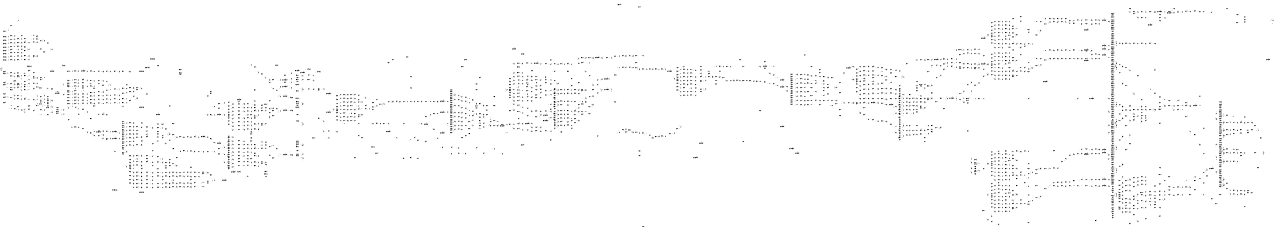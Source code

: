 digraph FST {
rankdir = LR;
size = "8.5,11";
label = "";
center = 1;
orientation = Portrait;
ranksep = "0.4";
nodesep = "0.25";
0 [label = "0", shape = circle, style = bold, fontsize = 14]
	0 -> 64 [label = "9:eps/258", fontsize = 14];
	0 -> 63 [label = "8:eps/258", fontsize = 14];
	0 -> 62 [label = "7:eps/258", fontsize = 14];
	0 -> 61 [label = "6:eps/258", fontsize = 14];
	0 -> 60 [label = "5:eps/258", fontsize = 14];
	0 -> 59 [label = "4:eps/258", fontsize = 14];
	0 -> 58 [label = "3:eps/258", fontsize = 14];
	0 -> 27 [label = "2:eps/258", fontsize = 14];
	0 -> 12 [label = "0:eps/2", fontsize = 14];
	0 -> 11 [label = "9:eps/9", fontsize = 14];
	0 -> 10 [label = "8:eps/9", fontsize = 14];
	0 -> 9 [label = "7:eps/9", fontsize = 14];
	0 -> 8 [label = "6:eps/9", fontsize = 14];
	0 -> 7 [label = "5:eps/9", fontsize = 14];
	0 -> 6 [label = "4:eps/9", fontsize = 14];
	0 -> 5 [label = "3:eps/9", fontsize = 14];
	0 -> 4 [label = "2:eps/9", fontsize = 14];
	0 -> 3 [label = "1:eps/9", fontsize = 14];
	0 -> 1 [label = "1:eps/8192", fontsize = 14];
1 [label = "1", shape = circle, style = solid, fontsize = 14]
	1 -> 2 [label = "eps:u", fontsize = 14];
2 [label = "2", shape = circle, style = solid, fontsize = 14]
	2 -> 13 [label = "eps:n", fontsize = 14];
3 [label = "3", shape = circle, style = solid, fontsize = 14]
	3 -> 42 [label = "eps:m/313", fontsize = 14];
	3 -> 41 [label = "0:eps/249", fontsize = 14];
	3 -> 26 [label = "eps:m/5", fontsize = 14];
	3 -> 24 [label = "9:eps/1", fontsize = 14];
	3 -> 23 [label = "8:eps/1", fontsize = 14];
	3 -> 22 [label = "7:eps/1", fontsize = 14];
	3 -> 21 [label = "6:eps/1", fontsize = 14];
	3 -> 20 [label = "5:eps/1", fontsize = 14];
	3 -> 19 [label = "eps:c/3", fontsize = 14];
	3 -> 18 [label = "4:eps/1", fontsize = 14];
	3 -> 17 [label = "3:eps/1", fontsize = 14];
	3 -> 16 [label = "2:eps/1", fontsize = 14];
	3 -> 15 [label = "eps:u/2", fontsize = 14];
	3 -> 14 [label = "1:eps/1", fontsize = 14];
	3 -> 25 [label = "0:eps", fontsize = 14];
4 [label = "4", shape = circle, style = solid, fontsize = 14]
	4 -> 29 [label = "eps:v/2", fontsize = 14];
	4 -> 28 [label = "eps:d", fontsize = 14];
5 [label = "5", shape = circle, style = solid, fontsize = 14]
	5 -> 30 [label = "eps:t", fontsize = 14];
6 [label = "6", shape = circle, style = solid, fontsize = 14]
	6 -> 31 [label = "eps:c", fontsize = 14];
7 [label = "7", shape = circle, style = solid, fontsize = 14]
	7 -> 33 [label = "eps:q/3", fontsize = 14];
	7 -> 32 [label = "eps:c", fontsize = 14];
8 [label = "8", shape = circle, style = solid, fontsize = 14]
	8 -> 34 [label = "eps:s", fontsize = 14];
9 [label = "9", shape = circle, style = solid, fontsize = 14]
	9 -> 35 [label = "eps:s", fontsize = 14];
10 [label = "10", shape = circle, style = solid, fontsize = 14]
	10 -> 36 [label = "eps:o", fontsize = 14];
11 [label = "11", shape = circle, style = solid, fontsize = 14]
	11 -> 37 [label = "eps:n", fontsize = 14];
12 [label = "12", shape = circle, style = solid, fontsize = 14]
	12 -> 38 [label = "eps:c", fontsize = 14];
13 [label = "13", shape = circle, style = solid, fontsize = 14]
	13 -> 39 [label = "eps:o", fontsize = 14];
14 [label = "14", shape = circle, style = solid, fontsize = 14]
	14 -> 40 [label = "eps:o", fontsize = 14];
15 [label = "15", shape = circle, style = solid, fontsize = 14]
	15 -> 43 [label = "eps:n", fontsize = 14];
16 [label = "16", shape = circle, style = solid, fontsize = 14]
	16 -> 44 [label = "eps:d", fontsize = 14];
17 [label = "17", shape = circle, style = solid, fontsize = 14]
	17 -> 45 [label = "eps:t", fontsize = 14];
18 [label = "18", shape = circle, style = solid, fontsize = 14]
	18 -> 46 [label = "eps:c", fontsize = 14];
19 [label = "19", shape = circle, style = solid, fontsize = 14]
	19 -> 47 [label = "eps:i", fontsize = 14];
20 [label = "20", shape = circle, style = solid, fontsize = 14]
	20 -> 48 [label = "eps:q", fontsize = 14];
21 [label = "21", shape = circle, style = solid, fontsize = 14]
	21 -> 49 [label = "eps:d", fontsize = 14];
22 [label = "22", shape = circle, style = solid, fontsize = 14]
	22 -> 50 [label = "eps:d", fontsize = 14];
23 [label = "23", shape = circle, style = solid, fontsize = 14]
	23 -> 51 [label = "eps:d", fontsize = 14];
24 [label = "24", shape = circle, style = solid, fontsize = 14]
	24 -> 52 [label = "eps:d", fontsize = 14];
25 [label = "25", shape = circle, style = solid, fontsize = 14]
	25 -> 54 [label = "eps:d/1", fontsize = 14];
	25 -> 53 [label = "eps:u/1", fontsize = 14];
	25 -> 56 [label = "eps:m/5", fontsize = 14];
	25 -> 55 [label = "0:eps", fontsize = 14];
26 [label = "26", shape = circle, style = solid, fontsize = 14]
	26 -> 57 [label = "eps:i", fontsize = 14];
27 [label = "27", shape = circle, style = solid, fontsize = 14]
	27 -> 65 [label = "eps:d", fontsize = 14];
28 [label = "28", shape = circle, style = solid, fontsize = 14]
	28 -> 66 [label = "eps:o", fontsize = 14];
29 [label = "29", shape = circle, style = solid, fontsize = 14]
	29 -> 67 [label = "eps:e", fontsize = 14];
30 [label = "30", shape = circle, style = solid, fontsize = 14]
	30 -> 68 [label = "eps:r", fontsize = 14];
31 [label = "31", shape = circle, style = solid, fontsize = 14]
	31 -> 69 [label = "eps:u", fontsize = 14];
32 [label = "32", shape = circle, style = solid, fontsize = 14]
	32 -> 70 [label = "eps:i", fontsize = 14];
33 [label = "33", shape = circle, style = solid, fontsize = 14]
	33 -> 71 [label = "eps:u", fontsize = 14];
34 [label = "34", shape = circle, style = solid, fontsize = 14]
	34 -> 72 [label = "eps:e", fontsize = 14];
35 [label = "35", shape = circle, style = solid, fontsize = 14]
	35 -> 73 [label = "eps:e/2", fontsize = 14];
	35 -> 74 [label = "eps:i", fontsize = 14];
36 [label = "36", shape = circle, style = solid, fontsize = 14]
	36 -> 75 [label = "eps:c", fontsize = 14];
37 [label = "37", shape = circle, style = solid, fontsize = 14]
	37 -> 77 [label = "eps:o/2", fontsize = 14];
	37 -> 76 [label = "eps:u", fontsize = 14];
38 [label = "38", shape = circle, style = solid, fontsize = 14]
	38 -> 1088 [label = "eps:e", fontsize = 14];
39 [label = "39", shape = circle, style = solid, fontsize = 14]
	39 -> 1000 [label = "eps:(espacio)", fontsize = 14];
40 [label = "40", shape = circle, style = solid, fontsize = 14]
	40 -> 78 [label = "eps:n", fontsize = 14];
41 [label = "41", shape = circle, style = solid, fontsize = 14]
	41 -> 80 [label = "eps:m/64", fontsize = 14];
	41 -> 79 [label = "0:eps", fontsize = 14];
42 [label = "42", shape = circle, style = solid, fontsize = 14]
	42 -> 81 [label = "eps:i", fontsize = 14];
43 [label = "43", shape = circle, style = solid, fontsize = 14]
	43 -> 82 [label = "eps:(espacio)", fontsize = 14];
44 [label = "44", shape = circle, style = solid, fontsize = 14]
	44 -> 78 [label = "eps:o", fontsize = 14];
45 [label = "45", shape = circle, style = solid, fontsize = 14]
	45 -> 83 [label = "eps:r", fontsize = 14];
46 [label = "46", shape = circle, style = solid, fontsize = 14]
	46 -> 84 [label = "eps:a", fontsize = 14];
47 [label = "47", shape = circle, style = solid, fontsize = 14]
	47 -> 85 [label = "eps:e", fontsize = 14];
48 [label = "48", shape = circle, style = solid, fontsize = 14]
	48 -> 86 [label = "eps:u", fontsize = 14];
49 [label = "49", shape = circle, style = solid, fontsize = 14]
	49 -> 87 [label = "eps:i", fontsize = 14];
50 [label = "50", shape = circle, style = solid, fontsize = 14]
	50 -> 88 [label = "eps:i", fontsize = 14];
51 [label = "51", shape = circle, style = solid, fontsize = 14]
	51 -> 89 [label = "eps:i", fontsize = 14];
52 [label = "52", shape = circle, style = solid, fontsize = 14]
	52 -> 90 [label = "eps:i", fontsize = 14];
53 [label = "53", shape = circle, style = solid, fontsize = 14]
	53 -> 91 [label = "eps:n", fontsize = 14];
54 [label = "54", shape = circle, style = solid, fontsize = 14]
	54 -> 92 [label = "eps:i", fontsize = 14];
55 [label = "55", shape = circle, style = solid, fontsize = 14]
	55 -> 94 [label = "eps:m/5", fontsize = 14];
	55 -> 53 [label = "eps:u/2", fontsize = 14];
	55 -> 93 [label = "0:eps", fontsize = 14];
56 [label = "56", shape = circle, style = solid, fontsize = 14]
	56 -> 95 [label = "eps:i", fontsize = 14];
57 [label = "57", shape = circle, style = solid, fontsize = 14]
	57 -> 96 [label = "eps:l", fontsize = 14];
58 [label = "58", shape = circle, style = solid, fontsize = 14]
	58 -> 97 [label = "eps:t", fontsize = 14];
59 [label = "59", shape = circle, style = solid, fontsize = 14]
	59 -> 98 [label = "eps:c", fontsize = 14];
60 [label = "60", shape = circle, style = solid, fontsize = 14]
	60 -> 99 [label = "eps:c", fontsize = 14];
61 [label = "61", shape = circle, style = solid, fontsize = 14]
	61 -> 100 [label = "eps:s", fontsize = 14];
62 [label = "62", shape = circle, style = solid, fontsize = 14]
	62 -> 101 [label = "eps:s", fontsize = 14];
63 [label = "63", shape = circle, style = solid, fontsize = 14]
	63 -> 102 [label = "eps:o", fontsize = 14];
64 [label = "64", shape = circle, style = solid, fontsize = 14]
	64 -> 103 [label = "eps:n", fontsize = 14];
65 [label = "65", shape = circle, style = solid, fontsize = 14]
	65 -> 104 [label = "eps:o", fontsize = 14];
66 [label = "66", shape = circle, style = solid, fontsize = 14]
	66 -> 245 [label = "eps:s", fontsize = 14];
67 [label = "67", shape = circle, style = solid, fontsize = 14]
	67 -> 105 [label = "eps:i", fontsize = 14];
68 [label = "68", shape = circle, style = solid, fontsize = 14]
	68 -> 106 [label = "eps:e", fontsize = 14];
69 [label = "69", shape = circle, style = solid, fontsize = 14]
	69 -> 107 [label = "eps:a", fontsize = 14];
70 [label = "70", shape = circle, style = solid, fontsize = 14]
	70 -> 108 [label = "eps:n", fontsize = 14];
71 [label = "71", shape = circle, style = solid, fontsize = 14]
	71 -> 109 [label = "eps:i", fontsize = 14];
72 [label = "72", shape = circle, style = solid, fontsize = 14]
	72 -> 110 [label = "eps:s/2", fontsize = 14];
	72 -> 66 [label = "eps:i", fontsize = 14];
73 [label = "73", shape = circle, style = solid, fontsize = 14]
	73 -> 111 [label = "eps:t", fontsize = 14];
74 [label = "74", shape = circle, style = solid, fontsize = 14]
	74 -> 112 [label = "eps:e", fontsize = 14];
75 [label = "75", shape = circle, style = solid, fontsize = 14]
	75 -> 113 [label = "eps:h", fontsize = 14];
76 [label = "76", shape = circle, style = solid, fontsize = 14]
	76 -> 114 [label = "eps:e", fontsize = 14];
77 [label = "77", shape = circle, style = solid, fontsize = 14]
	77 -> 111 [label = "eps:v", fontsize = 14];
78 [label = "78", shape = circle, style = solid, fontsize = 14]
	78 -> 115 [label = "eps:c", fontsize = 14];
79 [label = "79", shape = circle, style = solid, fontsize = 14]
	79 -> 117 [label = "eps:m/64", fontsize = 14];
	79 -> 116 [label = "0:eps", fontsize = 14];
80 [label = "80", shape = circle, style = solid, fontsize = 14]
	80 -> 118 [label = "eps:i", fontsize = 14];
81 [label = "81", shape = circle, style = solid, fontsize = 14]
	81 -> 119 [label = "eps:l", fontsize = 14];
82 [label = "82", shape = circle, style = solid, fontsize = 14]
	82 -> 120 [label = "eps:m", fontsize = 14];
83 [label = "83", shape = circle, style = solid, fontsize = 14]
	83 -> 78 [label = "eps:e", fontsize = 14];
84 [label = "84", shape = circle, style = solid, fontsize = 14]
	84 -> 121 [label = "eps:t", fontsize = 14];
85 [label = "85", shape = circle, style = solid, fontsize = 14]
	85 -> 122 [label = "eps:n", fontsize = 14];
86 [label = "86", shape = circle, style = solid, fontsize = 14]
	86 -> 40 [label = "eps:i", fontsize = 14];
87 [label = "87", shape = circle, style = solid, fontsize = 14]
	87 -> 123 [label = "eps:e", fontsize = 14];
88 [label = "88", shape = circle, style = solid, fontsize = 14]
	88 -> 124 [label = "eps:e", fontsize = 14];
89 [label = "89", shape = circle, style = solid, fontsize = 14]
	89 -> 125 [label = "eps:e", fontsize = 14];
90 [label = "90", shape = circle, style = solid, fontsize = 14]
	90 -> 126 [label = "eps:e", fontsize = 14];
91 [label = "91", shape = circle, style = solid, fontsize = 14]
	91 -> 127 [label = "eps:(espacio)", fontsize = 14];
92 [label = "92", shape = circle, style = solid, fontsize = 14]
	92 -> 128 [label = "eps:e", fontsize = 14];
93 [label = "93", shape = circle, style = solid, fontsize = 14]
	93 -> 131 [label = "eps:m/4", fontsize = 14];
	93 -> 129 [label = "eps:u/2", fontsize = 14];
	93 -> 130 [label = "0:eps", fontsize = 14];
94 [label = "94", shape = circle, style = solid, fontsize = 14]
	94 -> 132 [label = "eps:i", fontsize = 14];
95 [label = "95", shape = circle, style = solid, fontsize = 14]
	95 -> 133 [label = "eps:l", fontsize = 14];
96 [label = "96", shape = circle, style = solid, fontsize = 14]
	96 -> 134 [label = "eps:(espacio)", fontsize = 14];
97 [label = "97", shape = circle, style = solid, fontsize = 14]
	97 -> 135 [label = "eps:r", fontsize = 14];
98 [label = "98", shape = circle, style = solid, fontsize = 14]
	98 -> 136 [label = "eps:u", fontsize = 14];
99 [label = "99", shape = circle, style = solid, fontsize = 14]
	99 -> 137 [label = "eps:i", fontsize = 14];
100 [label = "100", shape = circle, style = solid, fontsize = 14]
	100 -> 138 [label = "eps:e", fontsize = 14];
101 [label = "101", shape = circle, style = solid, fontsize = 14]
	101 -> 139 [label = "eps:i", fontsize = 14];
102 [label = "102", shape = circle, style = solid, fontsize = 14]
	102 -> 140 [label = "eps:c", fontsize = 14];
103 [label = "103", shape = circle, style = solid, fontsize = 14]
	103 -> 141 [label = "eps:u", fontsize = 14];
104 [label = "104", shape = circle, style = solid, fontsize = 14]
	104 -> 142 [label = "eps:s", fontsize = 14];
105 [label = "105", shape = circle, style = solid, fontsize = 14]
	105 -> 145 [label = "eps:n", fontsize = 14];
106 [label = "106", shape = circle, style = solid, fontsize = 14]
	106 -> 146 [label = "eps:i/2", fontsize = 14];
	106 -> 245 [label = "eps:s", fontsize = 14];
107 [label = "107", shape = circle, style = solid, fontsize = 14]
	107 -> 110 [label = "eps:r/2", fontsize = 14];
	107 -> 147 [label = "eps:t", fontsize = 14];
108 [label = "108", shape = circle, style = solid, fontsize = 14]
	108 -> 148 [label = "eps:c", fontsize = 14];
109 [label = "109", shape = circle, style = solid, fontsize = 14]
	109 -> 144 [label = "eps:n", fontsize = 14];
110 [label = "110", shape = circle, style = solid, fontsize = 14]
	110 -> 146 [label = "eps:e", fontsize = 14];
111 [label = "111", shape = circle, style = solid, fontsize = 14]
	111 -> 149 [label = "eps:e", fontsize = 14];
112 [label = "112", shape = circle, style = solid, fontsize = 14]
	112 -> 150 [label = "eps:t", fontsize = 14];
113 [label = "113", shape = circle, style = solid, fontsize = 14]
	113 -> 146 [label = "eps:e/2", fontsize = 14];
	113 -> 245 [label = "eps:o", fontsize = 14];
114 [label = "114", shape = circle, style = solid, fontsize = 14]
	114 -> 150 [label = "eps:v", fontsize = 14];
115 [label = "115", shape = circle, style = solid, fontsize = 14]
	115 -> 151 [label = "eps:e", fontsize = 14];
116 [label = "116", shape = circle, style = solid, fontsize = 14]
	116 -> 152 [label = "eps:m", fontsize = 14];
117 [label = "117", shape = circle, style = solid, fontsize = 14]
	117 -> 153 [label = "eps:i", fontsize = 14];
118 [label = "118", shape = circle, style = solid, fontsize = 14]
	118 -> 154 [label = "eps:l", fontsize = 14];
119 [label = "119", shape = circle, style = solid, fontsize = 14]
	119 -> 155 [label = "eps:(espacio)", fontsize = 14];
120 [label = "120", shape = circle, style = solid, fontsize = 14]
	120 -> 156 [label = "eps:i", fontsize = 14];
121 [label = "121", shape = circle, style = solid, fontsize = 14]
	121 -> 157 [label = "eps:o", fontsize = 14];
122 [label = "122", shape = circle, style = solid, fontsize = 14]
	122 -> 158 [label = "eps:(espacio)", fontsize = 14];
	122 -> 159 [label = "eps:t", fontsize = 14];
123 [label = "123", shape = circle, style = solid, fontsize = 14]
	123 -> 160 [label = "eps:c", fontsize = 14];
124 [label = "124", shape = circle, style = solid, fontsize = 14]
	124 -> 161 [label = "eps:c", fontsize = 14];
125 [label = "125", shape = circle, style = solid, fontsize = 14]
	125 -> 162 [label = "eps:c", fontsize = 14];
126 [label = "126", shape = circle, style = solid, fontsize = 14]
	126 -> 163 [label = "eps:c", fontsize = 14];
127 [label = "127", shape = circle, style = solid, fontsize = 14]
	127 -> 164 [label = "eps:m", fontsize = 14];
128 [label = "128", shape = circle, style = solid, fontsize = 14]
	128 -> 151 [label = "eps:z", fontsize = 14];
129 [label = "129", shape = circle, style = solid, fontsize = 14]
	129 -> 165 [label = "eps:n", fontsize = 14];
130 [label = "130", shape = circle, style = solid, fontsize = 14]
	130 -> 166 [label = "eps:u/1", fontsize = 14];
	130 -> 167 [label = "0:eps", fontsize = 14];
131 [label = "131", shape = circle, style = solid, fontsize = 14]
	131 -> 168 [label = "eps:i", fontsize = 14];
132 [label = "132", shape = circle, style = solid, fontsize = 14]
	132 -> 169 [label = "eps:l", fontsize = 14];
133 [label = "133", shape = circle, style = solid, fontsize = 14]
	133 -> 170 [label = "eps:(espacio)", fontsize = 14];
134 [label = "134", shape = circle, style = solid, fontsize = 14]
	134 -> 171 [label = "1:eps", fontsize = 14];
	134 -> 179 [label = "9:eps", fontsize = 14];
	134 -> 178 [label = "8:eps", fontsize = 14];
	134 -> 177 [label = "7:eps", fontsize = 14];
	134 -> 176 [label = "6:eps", fontsize = 14];
	134 -> 175 [label = "5:eps", fontsize = 14];
	134 -> 174 [label = "4:eps", fontsize = 14];
	134 -> 173 [label = "3:eps", fontsize = 14];
	134 -> 172 [label = "2:eps", fontsize = 14];
135 [label = "135", shape = circle, style = solid, fontsize = 14]
	135 -> 104 [label = "eps:e", fontsize = 14];
136 [label = "136", shape = circle, style = solid, fontsize = 14]
	136 -> 180 [label = "eps:a", fontsize = 14];
137 [label = "137", shape = circle, style = solid, fontsize = 14]
	137 -> 181 [label = "eps:n", fontsize = 14];
138 [label = "138", shape = circle, style = solid, fontsize = 14]
	138 -> 104 [label = "eps:i", fontsize = 14];
139 [label = "139", shape = circle, style = solid, fontsize = 14]
	139 -> 182 [label = "eps:e", fontsize = 14];
140 [label = "140", shape = circle, style = solid, fontsize = 14]
	140 -> 183 [label = "eps:h", fontsize = 14];
141 [label = "141", shape = circle, style = solid, fontsize = 14]
	141 -> 184 [label = "eps:e", fontsize = 14];
142 [label = "142", shape = circle, style = solid, fontsize = 14]
	142 -> 185 [label = "eps:(espacio)", fontsize = 14];
143 [label = "143/8183", shape = doublecircle, style = solid, fontsize = 14]
	143 -> 246 [label = "eps:m/2", fontsize = 14];
	143 -> 186 [label = "0:eps", fontsize = 14];
	143 -> 0 [label = "eps:eps/8183", fontsize = 14];
144 [label = "144", shape = circle, style = solid, fontsize = 14]
	144 -> 187 [label = "eps:i", fontsize = 14];
145 [label = "145", shape = circle, style = solid, fontsize = 14]
	145 -> 188 [label = "eps:t", fontsize = 14];
146 [label = "146", shape = circle, style = solid, fontsize = 14]
	146 -> 189 [label = "eps:n", fontsize = 14];
147 [label = "147", shape = circle, style = solid, fontsize = 14]
	147 -> 190 [label = "eps:r", fontsize = 14];
148 [label = "148", shape = circle, style = solid, fontsize = 14]
	148 -> 191 [label = "eps:o", fontsize = 14];
	148 -> 110 [label = "eps:u/2", fontsize = 14];
149 [label = "149", shape = circle, style = solid, fontsize = 14]
	149 -> 144 [label = "eps:c/1", fontsize = 14];
	149 -> 189 [label = "eps:n", fontsize = 14];
150 [label = "150", shape = circle, style = solid, fontsize = 14]
	150 -> 191 [label = "eps:e", fontsize = 14];
151 [label = "151", shape = circle, style = solid, fontsize = 14]
	151 -> 192 [label = "eps:(espacio)", fontsize = 14];
152 [label = "152", shape = circle, style = solid, fontsize = 14]
	152 -> 193 [label = "eps:i", fontsize = 14];
153 [label = "153", shape = circle, style = solid, fontsize = 14]
	153 -> 194 [label = "eps:l", fontsize = 14];
154 [label = "154", shape = circle, style = solid, fontsize = 14]
	154 -> 195 [label = "eps:(espacio)", fontsize = 14];
155 [label = "155", shape = circle, style = solid, fontsize = 14]
	155 -> 196 [label = "1:eps", fontsize = 14];
	155 -> 204 [label = "9:eps", fontsize = 14];
	155 -> 203 [label = "8:eps", fontsize = 14];
	155 -> 202 [label = "7:eps", fontsize = 14];
	155 -> 201 [label = "6:eps", fontsize = 14];
	155 -> 200 [label = "5:eps", fontsize = 14];
	155 -> 199 [label = "4:eps", fontsize = 14];
	155 -> 198 [label = "3:eps", fontsize = 14];
	155 -> 197 [label = "2:eps", fontsize = 14];
156 [label = "156", shape = circle, style = solid, fontsize = 14]
	156 -> 205 [label = "eps:l", fontsize = 14];
157 [label = "157", shape = circle, style = solid, fontsize = 14]
	157 -> 78 [label = "eps:r", fontsize = 14];
158 [label = "158", shape = circle, style = solid, fontsize = 14]
	158 -> 206 [label = "0:eps", fontsize = 14];
159 [label = "159", shape = circle, style = solid, fontsize = 14]
	159 -> 207 [label = "eps:o", fontsize = 14];
160 [label = "160", shape = circle, style = solid, fontsize = 14]
	160 -> 208 [label = "eps:i", fontsize = 14];
161 [label = "161", shape = circle, style = solid, fontsize = 14]
	161 -> 209 [label = "eps:i", fontsize = 14];
162 [label = "162", shape = circle, style = solid, fontsize = 14]
	162 -> 210 [label = "eps:i", fontsize = 14];
163 [label = "163", shape = circle, style = solid, fontsize = 14]
	163 -> 211 [label = "eps:i", fontsize = 14];
164 [label = "164", shape = circle, style = solid, fontsize = 14]
	164 -> 212 [label = "eps:i", fontsize = 14];
165 [label = "165", shape = circle, style = solid, fontsize = 14]
	165 -> 213 [label = "eps:(espacio)", fontsize = 14];
166 [label = "166", shape = circle, style = solid, fontsize = 14]
	166 -> 214 [label = "eps:n", fontsize = 14];
167 [label = "167", shape = circle, style = solid, fontsize = 14]
	167 -> 215 [label = "eps:u/1", fontsize = 14];
	167 -> 216 [label = "0:eps", fontsize = 14];
168 [label = "168", shape = circle, style = solid, fontsize = 14]
	168 -> 217 [label = "eps:l", fontsize = 14];
169 [label = "169", shape = circle, style = solid, fontsize = 14]
	169 -> 218 [label = "eps:(espacio)", fontsize = 14];
170 [label = "170", shape = circle, style = solid, fontsize = 14]
	170 -> 219 [label = "1:eps", fontsize = 14];
	170 -> 227 [label = "9:eps/1", fontsize = 14];
	170 -> 226 [label = "8:eps/1", fontsize = 14];
	170 -> 225 [label = "7:eps/1", fontsize = 14];
	170 -> 224 [label = "6:eps/1", fontsize = 14];
	170 -> 223 [label = "5:eps/1", fontsize = 14];
	170 -> 222 [label = "4:eps/1", fontsize = 14];
	170 -> 221 [label = "3:eps/1", fontsize = 14];
	170 -> 220 [label = "2:eps/1", fontsize = 14];
171 [label = "171", shape = circle, style = solid, fontsize = 14]
	171 -> 228 [label = "eps:c", fontsize = 14];
172 [label = "172", shape = circle, style = solid, fontsize = 14]
	172 -> 229 [label = "eps:d", fontsize = 14];
173 [label = "173", shape = circle, style = solid, fontsize = 14]
	173 -> 230 [label = "eps:t", fontsize = 14];
174 [label = "174", shape = circle, style = solid, fontsize = 14]
	174 -> 231 [label = "eps:c", fontsize = 14];
175 [label = "175", shape = circle, style = solid, fontsize = 14]
	175 -> 232 [label = "eps:q", fontsize = 14];
176 [label = "176", shape = circle, style = solid, fontsize = 14]
	176 -> 233 [label = "eps:s", fontsize = 14];
177 [label = "177", shape = circle, style = solid, fontsize = 14]
	177 -> 234 [label = "eps:s", fontsize = 14];
178 [label = "178", shape = circle, style = solid, fontsize = 14]
	178 -> 235 [label = "eps:o", fontsize = 14];
179 [label = "179", shape = circle, style = solid, fontsize = 14]
	179 -> 236 [label = "eps:n", fontsize = 14];
180 [label = "180", shape = circle, style = solid, fontsize = 14]
	180 -> 237 [label = "eps:t", fontsize = 14];
181 [label = "181", shape = circle, style = solid, fontsize = 14]
	181 -> 183 [label = "eps:c", fontsize = 14];
182 [label = "182", shape = circle, style = solid, fontsize = 14]
	182 -> 238 [label = "eps:t", fontsize = 14];
183 [label = "183", shape = circle, style = solid, fontsize = 14]
	183 -> 142 [label = "eps:o", fontsize = 14];
184 [label = "184", shape = circle, style = solid, fontsize = 14]
	184 -> 238 [label = "eps:v", fontsize = 14];
185 [label = "185", shape = circle, style = solid, fontsize = 14]
	185 -> 42 [label = "eps:m/64", fontsize = 14];
	185 -> 41 [label = "0:eps", fontsize = 14];
186 [label = "186", shape = circle, style = solid, fontsize = 14]
	186 -> 240 [label = "eps:m/1", fontsize = 14];
	186 -> 239 [label = "0:eps", fontsize = 14];
187 [label = "187", shape = circle, style = solid, fontsize = 14]
	187 -> 241 [label = "eps:e", fontsize = 14];
188 [label = "188", shape = circle, style = solid, fontsize = 14]
	188 -> 242 [label = "eps:e", fontsize = 14];
	188 -> 243 [label = "eps:i", fontsize = 14];
189 [label = "189", shape = circle, style = solid, fontsize = 14]
	189 -> 244 [label = "eps:t", fontsize = 14];
190 [label = "190", shape = circle, style = solid, fontsize = 14]
	190 -> 245 [label = "eps:o", fontsize = 14];
191 [label = "191", shape = circle, style = solid, fontsize = 14]
	191 -> 143 [label = "eps:(espacio)", fontsize = 14];
192 [label = "192/3062", shape = doublecircle, style = solid, fontsize = 14]
	192 -> 330 [label = "eps:m/118", fontsize = 14];
	192 -> 329 [label = "0:eps/102", fontsize = 14];
	192 -> 246 [label = "eps:m/2", fontsize = 14];
	192 -> 186 [label = "0:eps", fontsize = 14];
	192 -> 0 [label = "eps:eps/3062", fontsize = 14];
193 [label = "193", shape = circle, style = solid, fontsize = 14]
	193 -> 39 [label = "eps:l", fontsize = 14];
194 [label = "194", shape = circle, style = solid, fontsize = 14]
	194 -> 247 [label = "eps:(espacio)", fontsize = 14];
195 [label = "195", shape = circle, style = solid, fontsize = 14]
	195 -> 255 [label = "9:eps/64", fontsize = 14];
	195 -> 254 [label = "8:eps/64", fontsize = 14];
	195 -> 253 [label = "7:eps/64", fontsize = 14];
	195 -> 252 [label = "6:eps/64", fontsize = 14];
	195 -> 965 [label = "5:eps/64", fontsize = 14];
	195 -> 251 [label = "4:eps/64", fontsize = 14];
	195 -> 250 [label = "3:eps/64", fontsize = 14];
	195 -> 249 [label = "2:eps/64", fontsize = 14];
	195 -> 248 [label = "1:eps", fontsize = 14];
196 [label = "196", shape = circle, style = solid, fontsize = 14]
	196 -> 256 [label = "eps:c", fontsize = 14];
197 [label = "197", shape = circle, style = solid, fontsize = 14]
	197 -> 257 [label = "eps:d", fontsize = 14];
198 [label = "198", shape = circle, style = solid, fontsize = 14]
	198 -> 258 [label = "eps:t", fontsize = 14];
199 [label = "199", shape = circle, style = solid, fontsize = 14]
	199 -> 259 [label = "eps:c", fontsize = 14];
200 [label = "200", shape = circle, style = solid, fontsize = 14]
	200 -> 260 [label = "eps:q", fontsize = 14];
201 [label = "201", shape = circle, style = solid, fontsize = 14]
	201 -> 261 [label = "eps:s", fontsize = 14];
202 [label = "202", shape = circle, style = solid, fontsize = 14]
	202 -> 262 [label = "eps:s", fontsize = 14];
203 [label = "203", shape = circle, style = solid, fontsize = 14]
	203 -> 263 [label = "eps:o", fontsize = 14];
204 [label = "204", shape = circle, style = solid, fontsize = 14]
	204 -> 264 [label = "eps:n", fontsize = 14];
205 [label = "205", shape = circle, style = solid, fontsize = 14]
	205 -> 265 [label = "eps:l", fontsize = 14];
206 [label = "206", shape = circle, style = solid, fontsize = 14]
	206 -> 266 [label = "0:eps", fontsize = 14];
207 [label = "207", shape = circle, style = solid, fontsize = 14]
	207 -> 267 [label = "eps:(espacio)", fontsize = 14];
208 [label = "208", shape = circle, style = solid, fontsize = 14]
	208 -> 268 [label = "eps:s", fontsize = 14];
209 [label = "209", shape = circle, style = solid, fontsize = 14]
	209 -> 269 [label = "eps:s", fontsize = 14];
210 [label = "210", shape = circle, style = solid, fontsize = 14]
	210 -> 270 [label = "eps:o", fontsize = 14];
211 [label = "211", shape = circle, style = solid, fontsize = 14]
	211 -> 271 [label = "eps:n", fontsize = 14];
212 [label = "212", shape = circle, style = solid, fontsize = 14]
	212 -> 272 [label = "eps:l", fontsize = 14];
213 [label = "213", shape = circle, style = solid, fontsize = 14]
	213 -> 273 [label = "eps:m", fontsize = 14];
214 [label = "214", shape = circle, style = solid, fontsize = 14]
	214 -> 274 [label = "eps:(espacio)", fontsize = 14];
215 [label = "215", shape = circle, style = solid, fontsize = 14]
	215 -> 275 [label = "eps:n", fontsize = 14];
216 [label = "216", shape = circle, style = solid, fontsize = 14]
	216 -> 276 [label = "eps:u", fontsize = 14];
217 [label = "217", shape = circle, style = solid, fontsize = 14]
	217 -> 277 [label = "eps:(espacio)", fontsize = 14];
218 [label = "218", shape = circle, style = solid, fontsize = 14]
	218 -> 278 [label = "1:eps", fontsize = 14];
	218 -> 286 [label = "9:eps", fontsize = 14];
	218 -> 285 [label = "8:eps", fontsize = 14];
	218 -> 284 [label = "7:eps", fontsize = 14];
	218 -> 283 [label = "6:eps", fontsize = 14];
	218 -> 282 [label = "5:eps", fontsize = 14];
	218 -> 281 [label = "4:eps", fontsize = 14];
	218 -> 280 [label = "3:eps", fontsize = 14];
	218 -> 279 [label = "2:eps", fontsize = 14];
219 [label = "219", shape = circle, style = solid, fontsize = 14]
	219 -> 287 [label = "1:eps", fontsize = 14];
	219 -> 295 [label = "9:eps", fontsize = 14];
	219 -> 294 [label = "8:eps", fontsize = 14];
	219 -> 293 [label = "7:eps", fontsize = 14];
	219 -> 292 [label = "6:eps", fontsize = 14];
	219 -> 291 [label = "5:eps", fontsize = 14];
	219 -> 290 [label = "4:eps", fontsize = 14];
	219 -> 289 [label = "3:eps", fontsize = 14];
	219 -> 288 [label = "2:eps", fontsize = 14];
	219 -> 296 [label = "0:eps", fontsize = 14];
220 [label = "220", shape = circle, style = solid, fontsize = 14]
	220 -> 297 [label = "eps:v", fontsize = 14];
221 [label = "221", shape = circle, style = solid, fontsize = 14]
	221 -> 298 [label = "eps:t", fontsize = 14];
222 [label = "222", shape = circle, style = solid, fontsize = 14]
	222 -> 299 [label = "eps:c", fontsize = 14];
223 [label = "223", shape = circle, style = solid, fontsize = 14]
	223 -> 300 [label = "eps:c", fontsize = 14];
224 [label = "224", shape = circle, style = solid, fontsize = 14]
	224 -> 301 [label = "eps:s", fontsize = 14];
225 [label = "225", shape = circle, style = solid, fontsize = 14]
	225 -> 302 [label = "eps:s", fontsize = 14];
226 [label = "226", shape = circle, style = solid, fontsize = 14]
	226 -> 303 [label = "eps:o", fontsize = 14];
227 [label = "227", shape = circle, style = solid, fontsize = 14]
	227 -> 304 [label = "eps:n", fontsize = 14];
228 [label = "228", shape = circle, style = solid, fontsize = 14]
	228 -> 305 [label = "eps:i", fontsize = 14];
229 [label = "229", shape = circle, style = solid, fontsize = 14]
	229 -> 306 [label = "eps:o", fontsize = 14];
230 [label = "230", shape = circle, style = solid, fontsize = 14]
	230 -> 307 [label = "eps:r", fontsize = 14];
231 [label = "231", shape = circle, style = solid, fontsize = 14]
	231 -> 308 [label = "eps:u", fontsize = 14];
232 [label = "232", shape = circle, style = solid, fontsize = 14]
	232 -> 309 [label = "eps:u", fontsize = 14];
233 [label = "233", shape = circle, style = solid, fontsize = 14]
	233 -> 310 [label = "eps:e", fontsize = 14];
234 [label = "234", shape = circle, style = solid, fontsize = 14]
	234 -> 311 [label = "eps:e", fontsize = 14];
235 [label = "235", shape = circle, style = solid, fontsize = 14]
	235 -> 312 [label = "eps:c", fontsize = 14];
236 [label = "236", shape = circle, style = solid, fontsize = 14]
	236 -> 313 [label = "eps:o", fontsize = 14];
237 [label = "237", shape = circle, style = solid, fontsize = 14]
	237 -> 183 [label = "eps:r", fontsize = 14];
238 [label = "238", shape = circle, style = solid, fontsize = 14]
	238 -> 142 [label = "eps:e", fontsize = 14];
239 [label = "239", shape = circle, style = solid, fontsize = 14]
	239 -> 315 [label = "eps:m/2", fontsize = 14];
	239 -> 314 [label = "0:eps", fontsize = 14];
240 [label = "240", shape = circle, style = solid, fontsize = 14]
	240 -> 316 [label = "eps:i", fontsize = 14];
241 [label = "241", shape = circle, style = solid, fontsize = 14]
	241 -> 317 [label = "eps:n", fontsize = 14];
242 [label = "242", shape = circle, style = solid, fontsize = 14]
	242 -> 318 [label = "eps:(espacio)", fontsize = 14];
243 [label = "243", shape = circle, style = solid, fontsize = 14]
	243 -> 319 [label = "1:eps", fontsize = 14];
	243 -> 327 [label = "9:eps", fontsize = 14];
	243 -> 326 [label = "8:eps", fontsize = 14];
	243 -> 325 [label = "7:eps", fontsize = 14];
	243 -> 324 [label = "6:eps", fontsize = 14];
	243 -> 323 [label = "5:eps", fontsize = 14];
	243 -> 322 [label = "4:eps", fontsize = 14];
	243 -> 321 [label = "3:eps", fontsize = 14];
	243 -> 320 [label = "2:eps", fontsize = 14];
244 [label = "244", shape = circle, style = solid, fontsize = 14]
	244 -> 328 [label = "eps:a", fontsize = 14];
245 [label = "245", shape = circle, style = solid, fontsize = 14]
	245 -> 143 [label = "eps:(espacio)", fontsize = 14];
	245 -> 144 [label = "eps:c/3", fontsize = 14];
246 [label = "246", shape = circle, style = solid, fontsize = 14]
	246 -> 331 [label = "eps:i", fontsize = 14];
247 [label = "247", shape = circle, style = solid, fontsize = 14]
	247 -> 1 [label = "1:eps", fontsize = 14];
	247 -> 339 [label = "9:eps", fontsize = 14];
	247 -> 338 [label = "8:eps", fontsize = 14];
	247 -> 337 [label = "7:eps", fontsize = 14];
	247 -> 336 [label = "6:eps", fontsize = 14];
	247 -> 335 [label = "5:eps", fontsize = 14];
	247 -> 334 [label = "4:eps", fontsize = 14];
	247 -> 333 [label = "3:eps", fontsize = 14];
	247 -> 332 [label = "2:eps", fontsize = 14];
248 [label = "248", shape = circle, style = solid, fontsize = 14]
	248 -> 340 [label = "1:eps", fontsize = 14];
	248 -> 348 [label = "9:eps", fontsize = 14];
	248 -> 347 [label = "8:eps", fontsize = 14];
	248 -> 346 [label = "7:eps", fontsize = 14];
	248 -> 345 [label = "6:eps", fontsize = 14];
	248 -> 344 [label = "5:eps", fontsize = 14];
	248 -> 343 [label = "4:eps", fontsize = 14];
	248 -> 342 [label = "3:eps", fontsize = 14];
	248 -> 341 [label = "2:eps", fontsize = 14];
	248 -> 349 [label = "0:eps", fontsize = 14];
249 [label = "249", shape = circle, style = solid, fontsize = 14]
	249 -> 350 [label = "eps:v", fontsize = 14];
250 [label = "250", shape = circle, style = solid, fontsize = 14]
	250 -> 351 [label = "eps:t", fontsize = 14];
251 [label = "251", shape = circle, style = solid, fontsize = 14]
	251 -> 352 [label = "eps:c", fontsize = 14];
252 [label = "252", shape = circle, style = solid, fontsize = 14]
	252 -> 353 [label = "eps:s", fontsize = 14];
253 [label = "253", shape = circle, style = solid, fontsize = 14]
	253 -> 354 [label = "eps:s", fontsize = 14];
254 [label = "254", shape = circle, style = solid, fontsize = 14]
	254 -> 355 [label = "eps:o", fontsize = 14];
255 [label = "255", shape = circle, style = solid, fontsize = 14]
	255 -> 356 [label = "eps:n", fontsize = 14];
256 [label = "256", shape = circle, style = solid, fontsize = 14]
	256 -> 357 [label = "eps:i", fontsize = 14];
257 [label = "257", shape = circle, style = solid, fontsize = 14]
	257 -> 358 [label = "eps:o", fontsize = 14];
258 [label = "258", shape = circle, style = solid, fontsize = 14]
	258 -> 359 [label = "eps:r", fontsize = 14];
259 [label = "259", shape = circle, style = solid, fontsize = 14]
	259 -> 360 [label = "eps:u", fontsize = 14];
260 [label = "260", shape = circle, style = solid, fontsize = 14]
	260 -> 361 [label = "eps:u", fontsize = 14];
261 [label = "261", shape = circle, style = solid, fontsize = 14]
	261 -> 362 [label = "eps:e", fontsize = 14];
262 [label = "262", shape = circle, style = solid, fontsize = 14]
	262 -> 363 [label = "eps:e", fontsize = 14];
263 [label = "263", shape = circle, style = solid, fontsize = 14]
	263 -> 364 [label = "eps:c", fontsize = 14];
264 [label = "264", shape = circle, style = solid, fontsize = 14]
	264 -> 365 [label = "eps:o", fontsize = 14];
265 [label = "265", shape = circle, style = solid, fontsize = 14]
	265 -> 366 [label = "eps:o", fontsize = 14];
266 [label = "266/1268", shape = doublecircle, style = solid, fontsize = 14]
	266 -> 475 [label = "eps:m/28", fontsize = 14];
	266 -> 474 [label = "0:eps/24", fontsize = 14];
	266 -> 246 [label = "eps:m/2", fontsize = 14];
	266 -> 186 [label = "0:eps", fontsize = 14];
	266 -> 0 [label = "eps:eps/1268", fontsize = 14];
267 [label = "267", shape = circle, style = solid, fontsize = 14]
	267 -> 376 [label = "0:eps/1", fontsize = 14];
	267 -> 367 [label = "1:eps", fontsize = 14];
	267 -> 375 [label = "9:eps/1", fontsize = 14];
	267 -> 374 [label = "8:eps/1", fontsize = 14];
	267 -> 373 [label = "7:eps/1", fontsize = 14];
	267 -> 372 [label = "6:eps/1", fontsize = 14];
	267 -> 371 [label = "5:eps/1", fontsize = 14];
	267 -> 370 [label = "4:eps/1", fontsize = 14];
	267 -> 369 [label = "3:eps/1", fontsize = 14];
	267 -> 368 [label = "2:eps/1", fontsize = 14];
268 [label = "268", shape = circle, style = solid, fontsize = 14]
	268 -> 377 [label = "eps:e", fontsize = 14];
269 [label = "269", shape = circle, style = solid, fontsize = 14]
	269 -> 378 [label = "eps:i", fontsize = 14];
270 [label = "270", shape = circle, style = solid, fontsize = 14]
	270 -> 379 [label = "eps:c", fontsize = 14];
271 [label = "271", shape = circle, style = solid, fontsize = 14]
	271 -> 380 [label = "eps:u", fontsize = 14];
272 [label = "272", shape = circle, style = solid, fontsize = 14]
	272 -> 381 [label = "eps:l", fontsize = 14];
273 [label = "273", shape = circle, style = solid, fontsize = 14]
	273 -> 382 [label = "eps:i", fontsize = 14];
274 [label = "274", shape = circle, style = solid, fontsize = 14]
	274 -> 383 [label = "eps:m", fontsize = 14];
275 [label = "275", shape = circle, style = solid, fontsize = 14]
	275 -> 384 [label = "eps:(espacio)", fontsize = 14];
276 [label = "276", shape = circle, style = solid, fontsize = 14]
	276 -> 385 [label = "eps:n", fontsize = 14];
277 [label = "277", shape = circle, style = solid, fontsize = 14]
	277 -> 387 [label = "eps:m/2", fontsize = 14];
	277 -> 386 [label = "0:eps", fontsize = 14];
278 [label = "278", shape = circle, style = solid, fontsize = 14]
	278 -> 388 [label = "eps:u", fontsize = 14];
279 [label = "279", shape = circle, style = solid, fontsize = 14]
	279 -> 389 [label = "eps:d", fontsize = 14];
280 [label = "280", shape = circle, style = solid, fontsize = 14]
	280 -> 390 [label = "eps:t", fontsize = 14];
281 [label = "281", shape = circle, style = solid, fontsize = 14]
	281 -> 391 [label = "eps:c", fontsize = 14];
282 [label = "282", shape = circle, style = solid, fontsize = 14]
	282 -> 392 [label = "eps:c", fontsize = 14];
283 [label = "283", shape = circle, style = solid, fontsize = 14]
	283 -> 393 [label = "eps:s", fontsize = 14];
284 [label = "284", shape = circle, style = solid, fontsize = 14]
	284 -> 394 [label = "eps:s", fontsize = 14];
285 [label = "285", shape = circle, style = solid, fontsize = 14]
	285 -> 395 [label = "eps:o", fontsize = 14];
286 [label = "286", shape = circle, style = solid, fontsize = 14]
	286 -> 396 [label = "eps:n", fontsize = 14];
287 [label = "287", shape = circle, style = solid, fontsize = 14]
	287 -> 397 [label = "eps:o", fontsize = 14];
288 [label = "288", shape = circle, style = solid, fontsize = 14]
	288 -> 398 [label = "eps:d", fontsize = 14];
289 [label = "289", shape = circle, style = solid, fontsize = 14]
	289 -> 399 [label = "eps:t", fontsize = 14];
290 [label = "290", shape = circle, style = solid, fontsize = 14]
	290 -> 400 [label = "eps:c", fontsize = 14];
291 [label = "291", shape = circle, style = solid, fontsize = 14]
	291 -> 401 [label = "eps:q", fontsize = 14];
292 [label = "292", shape = circle, style = solid, fontsize = 14]
	292 -> 402 [label = "eps:d", fontsize = 14];
293 [label = "293", shape = circle, style = solid, fontsize = 14]
	293 -> 403 [label = "eps:d", fontsize = 14];
294 [label = "294", shape = circle, style = solid, fontsize = 14]
	294 -> 404 [label = "eps:d", fontsize = 14];
295 [label = "295", shape = circle, style = solid, fontsize = 14]
	295 -> 405 [label = "eps:d", fontsize = 14];
296 [label = "296", shape = circle, style = solid, fontsize = 14]
	296 -> 406 [label = "eps:d", fontsize = 14];
297 [label = "297", shape = circle, style = solid, fontsize = 14]
	297 -> 407 [label = "eps:e", fontsize = 14];
298 [label = "298", shape = circle, style = solid, fontsize = 14]
	298 -> 408 [label = "eps:r", fontsize = 14];
299 [label = "299", shape = circle, style = solid, fontsize = 14]
	299 -> 409 [label = "eps:u", fontsize = 14];
300 [label = "300", shape = circle, style = solid, fontsize = 14]
	300 -> 410 [label = "eps:i", fontsize = 14];
301 [label = "301", shape = circle, style = solid, fontsize = 14]
	301 -> 411 [label = "eps:e", fontsize = 14];
302 [label = "302", shape = circle, style = solid, fontsize = 14]
	302 -> 412 [label = "eps:e", fontsize = 14];
303 [label = "303", shape = circle, style = solid, fontsize = 14]
	303 -> 413 [label = "eps:c", fontsize = 14];
304 [label = "304", shape = circle, style = solid, fontsize = 14]
	304 -> 414 [label = "eps:o", fontsize = 14];
305 [label = "305", shape = circle, style = solid, fontsize = 14]
	305 -> 415 [label = "eps:e", fontsize = 14];
306 [label = "306", shape = circle, style = solid, fontsize = 14]
	306 -> 416 [label = "eps:s", fontsize = 14];
307 [label = "307", shape = circle, style = solid, fontsize = 14]
	307 -> 306 [label = "eps:e", fontsize = 14];
308 [label = "308", shape = circle, style = solid, fontsize = 14]
	308 -> 417 [label = "eps:a", fontsize = 14];
309 [label = "309", shape = circle, style = solid, fontsize = 14]
	309 -> 418 [label = "eps:i", fontsize = 14];
310 [label = "310", shape = circle, style = solid, fontsize = 14]
	310 -> 306 [label = "eps:i", fontsize = 14];
311 [label = "311", shape = circle, style = solid, fontsize = 14]
	311 -> 419 [label = "eps:t", fontsize = 14];
312 [label = "312", shape = circle, style = solid, fontsize = 14]
	312 -> 420 [label = "eps:h", fontsize = 14];
313 [label = "313", shape = circle, style = solid, fontsize = 14]
	313 -> 419 [label = "eps:v", fontsize = 14];
314 [label = "314", shape = circle, style = solid, fontsize = 14]
	314 -> 422 [label = "eps:m/2", fontsize = 14];
	314 -> 421 [label = "0:eps", fontsize = 14];
315 [label = "315", shape = circle, style = solid, fontsize = 14]
	315 -> 423 [label = "eps:i", fontsize = 14];
316 [label = "316", shape = circle, style = solid, fontsize = 14]
	316 -> 424 [label = "eps:l", fontsize = 14];
317 [label = "317", shape = circle, style = solid, fontsize = 14]
	317 -> 426 [label = "eps:t", fontsize = 14];
318 [label = "318", shape = circle, style = solid, fontsize = 14]
	318 -> 427 [label = "0:eps", fontsize = 14];
319 [label = "319", shape = circle, style = solid, fontsize = 14]
	319 -> 428 [label = "eps:u", fontsize = 14];
320 [label = "320", shape = circle, style = solid, fontsize = 14]
	320 -> 429 [label = "eps:d", fontsize = 14];
321 [label = "321", shape = circle, style = solid, fontsize = 14]
	321 -> 430 [label = "eps:t", fontsize = 14];
322 [label = "322", shape = circle, style = solid, fontsize = 14]
	322 -> 431 [label = "eps:c", fontsize = 14];
323 [label = "323", shape = circle, style = solid, fontsize = 14]
	323 -> 432 [label = "eps:c", fontsize = 14];
324 [label = "324", shape = circle, style = solid, fontsize = 14]
	324 -> 433 [label = "eps:s", fontsize = 14];
325 [label = "325", shape = circle, style = solid, fontsize = 14]
	325 -> 434 [label = "eps:s", fontsize = 14];
326 [label = "326", shape = circle, style = solid, fontsize = 14]
	326 -> 435 [label = "eps:o", fontsize = 14];
327 [label = "327", shape = circle, style = solid, fontsize = 14]
	327 -> 436 [label = "eps:n", fontsize = 14];
328 [label = "328", shape = circle, style = solid, fontsize = 14]
	328 -> 437 [label = "eps:(espacio)", fontsize = 14];
329 [label = "329", shape = circle, style = solid, fontsize = 14]
	329 -> 439 [label = "eps:m/16", fontsize = 14];
	329 -> 438 [label = "0:eps", fontsize = 14];
330 [label = "330", shape = circle, style = solid, fontsize = 14]
	330 -> 440 [label = "eps:i", fontsize = 14];
331 [label = "331", shape = circle, style = solid, fontsize = 14]
	331 -> 441 [label = "eps:l", fontsize = 14];
332 [label = "332", shape = circle, style = solid, fontsize = 14]
	332 -> 442 [label = "eps:d", fontsize = 14];
333 [label = "333", shape = circle, style = solid, fontsize = 14]
	333 -> 443 [label = "eps:t", fontsize = 14];
334 [label = "334", shape = circle, style = solid, fontsize = 14]
	334 -> 444 [label = "eps:c", fontsize = 14];
335 [label = "335", shape = circle, style = solid, fontsize = 14]
	335 -> 445 [label = "eps:c", fontsize = 14];
336 [label = "336", shape = circle, style = solid, fontsize = 14]
	336 -> 446 [label = "eps:s", fontsize = 14];
337 [label = "337", shape = circle, style = solid, fontsize = 14]
	337 -> 447 [label = "eps:s", fontsize = 14];
338 [label = "338", shape = circle, style = solid, fontsize = 14]
	338 -> 448 [label = "eps:o", fontsize = 14];
339 [label = "339", shape = circle, style = solid, fontsize = 14]
	339 -> 449 [label = "eps:n", fontsize = 14];
340 [label = "340", shape = circle, style = solid, fontsize = 14]
	340 -> 450 [label = "eps:o", fontsize = 14];
341 [label = "341", shape = circle, style = solid, fontsize = 14]
	341 -> 451 [label = "eps:d", fontsize = 14];
342 [label = "342", shape = circle, style = solid, fontsize = 14]
	342 -> 452 [label = "eps:t", fontsize = 14];
343 [label = "343", shape = circle, style = solid, fontsize = 14]
	343 -> 453 [label = "eps:c", fontsize = 14];
344 [label = "344", shape = circle, style = solid, fontsize = 14]
	344 -> 454 [label = "eps:q", fontsize = 14];
345 [label = "345", shape = circle, style = solid, fontsize = 14]
	345 -> 455 [label = "eps:d", fontsize = 14];
346 [label = "346", shape = circle, style = solid, fontsize = 14]
	346 -> 456 [label = "eps:d", fontsize = 14];
347 [label = "347", shape = circle, style = solid, fontsize = 14]
	347 -> 457 [label = "eps:d", fontsize = 14];
348 [label = "348", shape = circle, style = solid, fontsize = 14]
	348 -> 458 [label = "eps:d", fontsize = 14];
349 [label = "349", shape = circle, style = solid, fontsize = 14]
	349 -> 459 [label = "eps:d", fontsize = 14];
350 [label = "350", shape = circle, style = solid, fontsize = 14]
	350 -> 460 [label = "eps:e", fontsize = 14];
351 [label = "351", shape = circle, style = solid, fontsize = 14]
	351 -> 461 [label = "eps:r", fontsize = 14];
352 [label = "352", shape = circle, style = solid, fontsize = 14]
	352 -> 462 [label = "eps:u", fontsize = 14];
353 [label = "353", shape = circle, style = solid, fontsize = 14]
	353 -> 463 [label = "eps:e", fontsize = 14];
354 [label = "354", shape = circle, style = solid, fontsize = 14]
	354 -> 464 [label = "eps:e", fontsize = 14];
355 [label = "355", shape = circle, style = solid, fontsize = 14]
	355 -> 465 [label = "eps:c", fontsize = 14];
356 [label = "356", shape = circle, style = solid, fontsize = 14]
	356 -> 466 [label = "eps:o", fontsize = 14];
357 [label = "357", shape = circle, style = solid, fontsize = 14]
	357 -> 467 [label = "eps:e", fontsize = 14];
358 [label = "358", shape = circle, style = solid, fontsize = 14]
	358 -> 468 [label = "eps:s", fontsize = 14];
359 [label = "359", shape = circle, style = solid, fontsize = 14]
	359 -> 358 [label = "eps:e", fontsize = 14];
360 [label = "360", shape = circle, style = solid, fontsize = 14]
	360 -> 469 [label = "eps:a", fontsize = 14];
361 [label = "361", shape = circle, style = solid, fontsize = 14]
	361 -> 470 [label = "eps:i", fontsize = 14];
362 [label = "362", shape = circle, style = solid, fontsize = 14]
	362 -> 358 [label = "eps:i", fontsize = 14];
363 [label = "363", shape = circle, style = solid, fontsize = 14]
	363 -> 471 [label = "eps:t", fontsize = 14];
364 [label = "364", shape = circle, style = solid, fontsize = 14]
	364 -> 472 [label = "eps:h", fontsize = 14];
365 [label = "365", shape = circle, style = solid, fontsize = 14]
	365 -> 471 [label = "eps:v", fontsize = 14];
366 [label = "366", shape = circle, style = solid, fontsize = 14]
	366 -> 473 [label = "eps:n", fontsize = 14];
367 [label = "367", shape = circle, style = solid, fontsize = 14]
	367 -> 476 [label = "1:eps", fontsize = 14];
	367 -> 484 [label = "9:eps", fontsize = 14];
	367 -> 483 [label = "8:eps", fontsize = 14];
	367 -> 482 [label = "7:eps", fontsize = 14];
	367 -> 481 [label = "6:eps", fontsize = 14];
	367 -> 480 [label = "5:eps", fontsize = 14];
	367 -> 479 [label = "4:eps", fontsize = 14];
	367 -> 478 [label = "3:eps", fontsize = 14];
	367 -> 477 [label = "2:eps", fontsize = 14];
	367 -> 485 [label = "0:eps", fontsize = 14];
368 [label = "368", shape = circle, style = solid, fontsize = 14]
	368 -> 486 [label = "eps:v", fontsize = 14];
369 [label = "369", shape = circle, style = solid, fontsize = 14]
	369 -> 487 [label = "eps:t", fontsize = 14];
370 [label = "370", shape = circle, style = solid, fontsize = 14]
	370 -> 488 [label = "eps:c", fontsize = 14];
371 [label = "371", shape = circle, style = solid, fontsize = 14]
	371 -> 489 [label = "eps:c", fontsize = 14];
372 [label = "372", shape = circle, style = solid, fontsize = 14]
	372 -> 490 [label = "eps:s", fontsize = 14];
373 [label = "373", shape = circle, style = solid, fontsize = 14]
	373 -> 491 [label = "eps:s", fontsize = 14];
374 [label = "374", shape = circle, style = solid, fontsize = 14]
	374 -> 492 [label = "eps:o", fontsize = 14];
375 [label = "375", shape = circle, style = solid, fontsize = 14]
	375 -> 493 [label = "eps:n", fontsize = 14];
376 [label = "376", shape = circle, style = solid, fontsize = 14]
	376 -> 494 [label = "1:eps", fontsize = 14];
	376 -> 502 [label = "9:eps", fontsize = 14];
	376 -> 501 [label = "8:eps", fontsize = 14];
	376 -> 500 [label = "7:eps", fontsize = 14];
	376 -> 499 [label = "6:eps", fontsize = 14];
	376 -> 498 [label = "5:eps", fontsize = 14];
	376 -> 497 [label = "4:eps", fontsize = 14];
	376 -> 496 [label = "3:eps", fontsize = 14];
	376 -> 495 [label = "2:eps", fontsize = 14];
377 [label = "377", shape = circle, style = solid, fontsize = 14]
	377 -> 503 [label = "eps:i", fontsize = 14];
378 [label = "378", shape = circle, style = solid, fontsize = 14]
	378 -> 504 [label = "eps:e", fontsize = 14];
379 [label = "379", shape = circle, style = solid, fontsize = 14]
	379 -> 505 [label = "eps:h", fontsize = 14];
380 [label = "380", shape = circle, style = solid, fontsize = 14]
	380 -> 506 [label = "eps:e", fontsize = 14];
381 [label = "381", shape = circle, style = solid, fontsize = 14]
	381 -> 507 [label = "eps:o", fontsize = 14];
382 [label = "382", shape = circle, style = solid, fontsize = 14]
	382 -> 508 [label = "eps:l", fontsize = 14];
383 [label = "383", shape = circle, style = solid, fontsize = 14]
	383 -> 509 [label = "eps:i", fontsize = 14];
384 [label = "384", shape = circle, style = solid, fontsize = 14]
	384 -> 510 [label = "eps:m", fontsize = 14];
385 [label = "385", shape = circle, style = solid, fontsize = 14]
	385 -> 511 [label = "eps:(espacio)", fontsize = 14];
386 [label = "386", shape = circle, style = solid, fontsize = 14]
	386 -> 513 [label = "eps:m/1", fontsize = 14];
	386 -> 512 [label = "0:eps", fontsize = 14];
387 [label = "387", shape = circle, style = solid, fontsize = 14]
	387 -> 514 [label = "eps:i", fontsize = 14];
388 [label = "388", shape = circle, style = solid, fontsize = 14]
	388 -> 515 [label = "eps:n", fontsize = 14];
389 [label = "389", shape = circle, style = solid, fontsize = 14]
	389 -> 516 [label = "eps:o", fontsize = 14];
390 [label = "390", shape = circle, style = solid, fontsize = 14]
	390 -> 517 [label = "eps:r", fontsize = 14];
391 [label = "391", shape = circle, style = solid, fontsize = 14]
	391 -> 518 [label = "eps:u", fontsize = 14];
392 [label = "392", shape = circle, style = solid, fontsize = 14]
	392 -> 519 [label = "eps:i", fontsize = 14];
393 [label = "393", shape = circle, style = solid, fontsize = 14]
	393 -> 520 [label = "eps:e", fontsize = 14];
394 [label = "394", shape = circle, style = solid, fontsize = 14]
	394 -> 521 [label = "eps:i", fontsize = 14];
395 [label = "395", shape = circle, style = solid, fontsize = 14]
	395 -> 522 [label = "eps:c", fontsize = 14];
396 [label = "396", shape = circle, style = solid, fontsize = 14]
	396 -> 523 [label = "eps:u", fontsize = 14];
397 [label = "397", shape = circle, style = solid, fontsize = 14]
	397 -> 524 [label = "eps:n", fontsize = 14];
398 [label = "398", shape = circle, style = solid, fontsize = 14]
	398 -> 524 [label = "eps:o", fontsize = 14];
399 [label = "399", shape = circle, style = solid, fontsize = 14]
	399 -> 525 [label = "eps:r", fontsize = 14];
400 [label = "400", shape = circle, style = solid, fontsize = 14]
	400 -> 526 [label = "eps:a", fontsize = 14];
401 [label = "401", shape = circle, style = solid, fontsize = 14]
	401 -> 527 [label = "eps:u", fontsize = 14];
402 [label = "402", shape = circle, style = solid, fontsize = 14]
	402 -> 528 [label = "eps:i", fontsize = 14];
403 [label = "403", shape = circle, style = solid, fontsize = 14]
	403 -> 529 [label = "eps:i", fontsize = 14];
404 [label = "404", shape = circle, style = solid, fontsize = 14]
	404 -> 530 [label = "eps:i", fontsize = 14];
405 [label = "405", shape = circle, style = solid, fontsize = 14]
	405 -> 531 [label = "eps:i", fontsize = 14];
406 [label = "406", shape = circle, style = solid, fontsize = 14]
	406 -> 532 [label = "eps:i", fontsize = 14];
407 [label = "407", shape = circle, style = solid, fontsize = 14]
	407 -> 533 [label = "eps:i", fontsize = 14];
408 [label = "408", shape = circle, style = solid, fontsize = 14]
	408 -> 534 [label = "eps:e", fontsize = 14];
409 [label = "409", shape = circle, style = solid, fontsize = 14]
	409 -> 535 [label = "eps:a", fontsize = 14];
410 [label = "410", shape = circle, style = solid, fontsize = 14]
	410 -> 536 [label = "eps:n", fontsize = 14];
411 [label = "411", shape = circle, style = solid, fontsize = 14]
	411 -> 537 [label = "eps:s", fontsize = 14];
412 [label = "412", shape = circle, style = solid, fontsize = 14]
	412 -> 537 [label = "eps:t", fontsize = 14];
413 [label = "413", shape = circle, style = solid, fontsize = 14]
	413 -> 537 [label = "eps:h", fontsize = 14];
414 [label = "414", shape = circle, style = solid, fontsize = 14]
	414 -> 537 [label = "eps:v", fontsize = 14];
415 [label = "415", shape = circle, style = solid, fontsize = 14]
	415 -> 538 [label = "eps:n", fontsize = 14];
416 [label = "416", shape = circle, style = solid, fontsize = 14]
	416 -> 539 [label = "eps:c", fontsize = 14];
417 [label = "417", shape = circle, style = solid, fontsize = 14]
	417 -> 540 [label = "eps:t", fontsize = 14];
418 [label = "418", shape = circle, style = solid, fontsize = 14]
	418 -> 539 [label = "eps:n", fontsize = 14];
419 [label = "419", shape = circle, style = solid, fontsize = 14]
	419 -> 416 [label = "eps:e", fontsize = 14];
420 [label = "420", shape = circle, style = solid, fontsize = 14]
	420 -> 416 [label = "eps:o", fontsize = 14];
421 [label = "421", shape = circle, style = solid, fontsize = 14]
	421 -> 542 [label = "eps:m/1", fontsize = 14];
	421 -> 541 [label = "0:eps", fontsize = 14];
422 [label = "422", shape = circle, style = solid, fontsize = 14]
	422 -> 543 [label = "eps:i", fontsize = 14];
423 [label = "423", shape = circle, style = solid, fontsize = 14]
	423 -> 544 [label = "eps:l", fontsize = 14];
424 [label = "424", shape = circle, style = solid, fontsize = 14]
	424 -> 170 [label = "eps:(espacio)/4", fontsize = 14];
	424 -> 545 [label = "eps:l", fontsize = 14];
425 [label = "425", shape = circle, style = solid, fontsize = 14]
	425 -> 546 [label = "eps:o", fontsize = 14];
426 [label = "426", shape = circle, style = solid, fontsize = 14]
	426 -> 547 [label = "eps:o", fontsize = 14];
427 [label = "427/4085", shape = doublecircle, style = solid, fontsize = 14]
	427 -> 330 [label = "eps:m/133", fontsize = 14];
	427 -> 329 [label = "0:eps/117", fontsize = 14];
	427 -> 246 [label = "eps:m/2", fontsize = 14];
	427 -> 186 [label = "0:eps", fontsize = 14];
	427 -> 0 [label = "eps:eps/4085", fontsize = 14];
428 [label = "428", shape = circle, style = solid, fontsize = 14]
	428 -> 548 [label = "eps:n", fontsize = 14];
429 [label = "429", shape = circle, style = solid, fontsize = 14]
	429 -> 549 [label = "eps:o", fontsize = 14];
430 [label = "430", shape = circle, style = solid, fontsize = 14]
	430 -> 550 [label = "eps:r", fontsize = 14];
431 [label = "431", shape = circle, style = solid, fontsize = 14]
	431 -> 551 [label = "eps:u", fontsize = 14];
432 [label = "432", shape = circle, style = solid, fontsize = 14]
	432 -> 552 [label = "eps:i", fontsize = 14];
433 [label = "433", shape = circle, style = solid, fontsize = 14]
	433 -> 553 [label = "eps:e", fontsize = 14];
434 [label = "434", shape = circle, style = solid, fontsize = 14]
	434 -> 554 [label = "eps:i", fontsize = 14];
435 [label = "435", shape = circle, style = solid, fontsize = 14]
	435 -> 555 [label = "eps:c", fontsize = 14];
436 [label = "436", shape = circle, style = solid, fontsize = 14]
	436 -> 556 [label = "eps:u", fontsize = 14];
437 [label = "437", shape = circle, style = solid, fontsize = 14]
	437 -> 557 [label = "eps:y", fontsize = 14];
	437 -> 427 [label = "0:eps", fontsize = 14];
438 [label = "438", shape = circle, style = solid, fontsize = 14]
	438 -> 117 [label = "eps:m/16", fontsize = 14];
	438 -> 116 [label = "0:eps", fontsize = 14];
439 [label = "439", shape = circle, style = solid, fontsize = 14]
	439 -> 558 [label = "eps:i", fontsize = 14];
440 [label = "440", shape = circle, style = solid, fontsize = 14]
	440 -> 559 [label = "eps:l", fontsize = 14];
441 [label = "441", shape = circle, style = solid, fontsize = 14]
	441 -> 134 [label = "eps:(espacio)/3", fontsize = 14];
	441 -> 425 [label = "eps:l", fontsize = 14];
442 [label = "442", shape = circle, style = solid, fontsize = 14]
	442 -> 560 [label = "eps:o", fontsize = 14];
443 [label = "443", shape = circle, style = solid, fontsize = 14]
	443 -> 561 [label = "eps:r", fontsize = 14];
444 [label = "444", shape = circle, style = solid, fontsize = 14]
	444 -> 562 [label = "eps:u", fontsize = 14];
445 [label = "445", shape = circle, style = solid, fontsize = 14]
	445 -> 563 [label = "eps:i", fontsize = 14];
446 [label = "446", shape = circle, style = solid, fontsize = 14]
	446 -> 564 [label = "eps:e", fontsize = 14];
447 [label = "447", shape = circle, style = solid, fontsize = 14]
	447 -> 565 [label = "eps:i", fontsize = 14];
448 [label = "448", shape = circle, style = solid, fontsize = 14]
	448 -> 566 [label = "eps:c", fontsize = 14];
449 [label = "449", shape = circle, style = solid, fontsize = 14]
	449 -> 567 [label = "eps:u", fontsize = 14];
450 [label = "450", shape = circle, style = solid, fontsize = 14]
	450 -> 568 [label = "eps:n", fontsize = 14];
451 [label = "451", shape = circle, style = solid, fontsize = 14]
	451 -> 568 [label = "eps:o", fontsize = 14];
452 [label = "452", shape = circle, style = solid, fontsize = 14]
	452 -> 569 [label = "eps:r", fontsize = 14];
453 [label = "453", shape = circle, style = solid, fontsize = 14]
	453 -> 570 [label = "eps:a", fontsize = 14];
454 [label = "454", shape = circle, style = solid, fontsize = 14]
	454 -> 571 [label = "eps:u", fontsize = 14];
455 [label = "455", shape = circle, style = solid, fontsize = 14]
	455 -> 572 [label = "eps:i", fontsize = 14];
456 [label = "456", shape = circle, style = solid, fontsize = 14]
	456 -> 573 [label = "eps:i", fontsize = 14];
457 [label = "457", shape = circle, style = solid, fontsize = 14]
	457 -> 574 [label = "eps:i", fontsize = 14];
458 [label = "458", shape = circle, style = solid, fontsize = 14]
	458 -> 575 [label = "eps:i", fontsize = 14];
459 [label = "459", shape = circle, style = solid, fontsize = 14]
	459 -> 576 [label = "eps:i", fontsize = 14];
460 [label = "460", shape = circle, style = solid, fontsize = 14]
	460 -> 577 [label = "eps:i", fontsize = 14];
461 [label = "461", shape = circle, style = solid, fontsize = 14]
	461 -> 578 [label = "eps:e", fontsize = 14];
462 [label = "462", shape = circle, style = solid, fontsize = 14]
	462 -> 579 [label = "eps:a", fontsize = 14];
463 [label = "463", shape = circle, style = solid, fontsize = 14]
	463 -> 1036 [label = "eps:s", fontsize = 14];
464 [label = "464", shape = circle, style = solid, fontsize = 14]
	464 -> 1036 [label = "eps:t", fontsize = 14];
465 [label = "465", shape = circle, style = solid, fontsize = 14]
	465 -> 1036 [label = "eps:h", fontsize = 14];
466 [label = "466", shape = circle, style = solid, fontsize = 14]
	466 -> 1036 [label = "eps:v", fontsize = 14];
467 [label = "467", shape = circle, style = solid, fontsize = 14]
	467 -> 580 [label = "eps:n", fontsize = 14];
468 [label = "468", shape = circle, style = solid, fontsize = 14]
	468 -> 581 [label = "eps:c", fontsize = 14];
469 [label = "469", shape = circle, style = solid, fontsize = 14]
	469 -> 582 [label = "eps:t", fontsize = 14];
470 [label = "470", shape = circle, style = solid, fontsize = 14]
	470 -> 581 [label = "eps:n", fontsize = 14];
471 [label = "471", shape = circle, style = solid, fontsize = 14]
	471 -> 468 [label = "eps:e", fontsize = 14];
472 [label = "472", shape = circle, style = solid, fontsize = 14]
	472 -> 468 [label = "eps:o", fontsize = 14];
473 [label = "473", shape = circle, style = solid, fontsize = 14]
	473 -> 583 [label = "eps:(espacio)", fontsize = 14];
474 [label = "474", shape = circle, style = solid, fontsize = 14]
	474 -> 585 [label = "eps:m/4", fontsize = 14];
	474 -> 584 [label = "0:eps", fontsize = 14];
475 [label = "475", shape = circle, style = solid, fontsize = 14]
	475 -> 586 [label = "eps:i", fontsize = 14];
476 [label = "476", shape = circle, style = solid, fontsize = 14]
	476 -> 587 [label = "eps:o", fontsize = 14];
477 [label = "477", shape = circle, style = solid, fontsize = 14]
	477 -> 588 [label = "eps:d", fontsize = 14];
478 [label = "478", shape = circle, style = solid, fontsize = 14]
	478 -> 589 [label = "eps:t", fontsize = 14];
479 [label = "479", shape = circle, style = solid, fontsize = 14]
	479 -> 590 [label = "eps:c", fontsize = 14];
480 [label = "480", shape = circle, style = solid, fontsize = 14]
	480 -> 591 [label = "eps:q", fontsize = 14];
481 [label = "481", shape = circle, style = solid, fontsize = 14]
	481 -> 592 [label = "eps:d", fontsize = 14];
482 [label = "482", shape = circle, style = solid, fontsize = 14]
	482 -> 593 [label = "eps:d", fontsize = 14];
483 [label = "483", shape = circle, style = solid, fontsize = 14]
	483 -> 594 [label = "eps:d", fontsize = 14];
484 [label = "484", shape = circle, style = solid, fontsize = 14]
	484 -> 595 [label = "eps:d", fontsize = 14];
485 [label = "485", shape = circle, style = solid, fontsize = 14]
	485 -> 596 [label = "eps:d", fontsize = 14];
486 [label = "486", shape = circle, style = solid, fontsize = 14]
	486 -> 597 [label = "eps:e", fontsize = 14];
487 [label = "487", shape = circle, style = solid, fontsize = 14]
	487 -> 598 [label = "eps:r", fontsize = 14];
488 [label = "488", shape = circle, style = solid, fontsize = 14]
	488 -> 599 [label = "eps:u", fontsize = 14];
489 [label = "489", shape = circle, style = solid, fontsize = 14]
	489 -> 600 [label = "eps:i", fontsize = 14];
490 [label = "490", shape = circle, style = solid, fontsize = 14]
	490 -> 601 [label = "eps:e", fontsize = 14];
491 [label = "491", shape = circle, style = solid, fontsize = 14]
	491 -> 602 [label = "eps:e", fontsize = 14];
492 [label = "492", shape = circle, style = solid, fontsize = 14]
	492 -> 603 [label = "eps:c", fontsize = 14];
493 [label = "493", shape = circle, style = solid, fontsize = 14]
	493 -> 604 [label = "eps:o", fontsize = 14];
494 [label = "494", shape = circle, style = solid, fontsize = 14]
	494 -> 605 [label = "eps:u", fontsize = 14];
495 [label = "495", shape = circle, style = solid, fontsize = 14]
	495 -> 606 [label = "eps:d", fontsize = 14];
496 [label = "496", shape = circle, style = solid, fontsize = 14]
	496 -> 607 [label = "eps:t", fontsize = 14];
497 [label = "497", shape = circle, style = solid, fontsize = 14]
	497 -> 608 [label = "eps:c", fontsize = 14];
498 [label = "498", shape = circle, style = solid, fontsize = 14]
	498 -> 609 [label = "eps:c", fontsize = 14];
499 [label = "499", shape = circle, style = solid, fontsize = 14]
	499 -> 610 [label = "eps:s", fontsize = 14];
500 [label = "500", shape = circle, style = solid, fontsize = 14]
	500 -> 611 [label = "eps:s", fontsize = 14];
501 [label = "501", shape = circle, style = solid, fontsize = 14]
	501 -> 612 [label = "eps:o", fontsize = 14];
502 [label = "502", shape = circle, style = solid, fontsize = 14]
	502 -> 613 [label = "eps:n", fontsize = 14];
503 [label = "503", shape = circle, style = solid, fontsize = 14]
	503 -> 151 [label = "eps:s", fontsize = 14];
504 [label = "504", shape = circle, style = solid, fontsize = 14]
	504 -> 115 [label = "eps:t", fontsize = 14];
505 [label = "505", shape = circle, style = solid, fontsize = 14]
	505 -> 151 [label = "eps:o", fontsize = 14];
506 [label = "506", shape = circle, style = solid, fontsize = 14]
	506 -> 115 [label = "eps:v", fontsize = 14];
507 [label = "507", shape = circle, style = solid, fontsize = 14]
	507 -> 614 [label = "eps:n", fontsize = 14];
508 [label = "508", shape = circle, style = solid, fontsize = 14]
	508 -> 615 [label = "eps:l", fontsize = 14];
509 [label = "509", shape = circle, style = solid, fontsize = 14]
	509 -> 616 [label = "eps:l", fontsize = 14];
510 [label = "510", shape = circle, style = solid, fontsize = 14]
	510 -> 617 [label = "eps:i", fontsize = 14];
511 [label = "511", shape = circle, style = solid, fontsize = 14]
	511 -> 618 [label = "eps:m", fontsize = 14];
512 [label = "512", shape = circle, style = solid, fontsize = 14]
	512 -> 513 [label = "eps:m/2", fontsize = 14];
	512 -> 619 [label = "0:eps", fontsize = 14];
513 [label = "513", shape = circle, style = solid, fontsize = 14]
	513 -> 620 [label = "eps:i", fontsize = 14];
514 [label = "514", shape = circle, style = solid, fontsize = 14]
	514 -> 621 [label = "eps:l", fontsize = 14];
515 [label = "515", shape = circle, style = solid, fontsize = 14]
	515 -> 217 [label = "eps:o", fontsize = 14];
516 [label = "516", shape = circle, style = solid, fontsize = 14]
	516 -> 217 [label = "eps:s", fontsize = 14];
517 [label = "517", shape = circle, style = solid, fontsize = 14]
	517 -> 516 [label = "eps:e", fontsize = 14];
518 [label = "518", shape = circle, style = solid, fontsize = 14]
	518 -> 622 [label = "eps:a", fontsize = 14];
519 [label = "519", shape = circle, style = solid, fontsize = 14]
	519 -> 623 [label = "eps:n", fontsize = 14];
520 [label = "520", shape = circle, style = solid, fontsize = 14]
	520 -> 516 [label = "eps:i", fontsize = 14];
521 [label = "521", shape = circle, style = solid, fontsize = 14]
	521 -> 624 [label = "eps:e", fontsize = 14];
522 [label = "522", shape = circle, style = solid, fontsize = 14]
	522 -> 515 [label = "eps:h", fontsize = 14];
523 [label = "523", shape = circle, style = solid, fontsize = 14]
	523 -> 625 [label = "eps:e", fontsize = 14];
524 [label = "524", shape = circle, style = solid, fontsize = 14]
	524 -> 626 [label = "eps:c", fontsize = 14];
525 [label = "525", shape = circle, style = solid, fontsize = 14]
	525 -> 524 [label = "eps:e", fontsize = 14];
526 [label = "526", shape = circle, style = solid, fontsize = 14]
	526 -> 627 [label = "eps:t", fontsize = 14];
527 [label = "527", shape = circle, style = solid, fontsize = 14]
	527 -> 397 [label = "eps:i", fontsize = 14];
528 [label = "528", shape = circle, style = solid, fontsize = 14]
	528 -> 628 [label = "eps:e", fontsize = 14];
529 [label = "529", shape = circle, style = solid, fontsize = 14]
	529 -> 629 [label = "eps:e", fontsize = 14];
530 [label = "530", shape = circle, style = solid, fontsize = 14]
	530 -> 630 [label = "eps:e", fontsize = 14];
531 [label = "531", shape = circle, style = solid, fontsize = 14]
	531 -> 631 [label = "eps:e", fontsize = 14];
532 [label = "532", shape = circle, style = solid, fontsize = 14]
	532 -> 632 [label = "eps:e", fontsize = 14];
533 [label = "533", shape = circle, style = solid, fontsize = 14]
	533 -> 633 [label = "eps:n", fontsize = 14];
534 [label = "534", shape = circle, style = solid, fontsize = 14]
	534 -> 634 [label = "eps:i", fontsize = 14];
535 [label = "535", shape = circle, style = solid, fontsize = 14]
	535 -> 537 [label = "eps:r", fontsize = 14];
536 [label = "536", shape = circle, style = solid, fontsize = 14]
	536 -> 635 [label = "eps:c", fontsize = 14];
537 [label = "537", shape = circle, style = solid, fontsize = 14]
	537 -> 634 [label = "eps:e", fontsize = 14];
538 [label = "538", shape = circle, style = solid, fontsize = 14]
	538 -> 636 [label = "eps:(espacio)", fontsize = 14];
	538 -> 637 [label = "eps:t", fontsize = 14];
539 [label = "539", shape = circle, style = solid, fontsize = 14]
	539 -> 638 [label = "eps:i", fontsize = 14];
540 [label = "540", shape = circle, style = solid, fontsize = 14]
	540 -> 420 [label = "eps:r", fontsize = 14];
541 [label = "541", shape = circle, style = solid, fontsize = 14]
	541 -> 640 [label = "eps:m/1", fontsize = 14];
	541 -> 639 [label = "0:eps", fontsize = 14];
542 [label = "542", shape = circle, style = solid, fontsize = 14]
	542 -> 641 [label = "eps:i", fontsize = 14];
543 [label = "543", shape = circle, style = solid, fontsize = 14]
	543 -> 642 [label = "eps:l", fontsize = 14];
544 [label = "544", shape = circle, style = solid, fontsize = 14]
	544 -> 218 [label = "eps:(espacio)/3", fontsize = 14];
	544 -> 545 [label = "eps:l", fontsize = 14];
545 [label = "545", shape = circle, style = solid, fontsize = 14]
	545 -> 643 [label = "eps:o", fontsize = 14];
546 [label = "546", shape = circle, style = solid, fontsize = 14]
	546 -> 644 [label = "eps:n", fontsize = 14];
547 [label = "547", shape = circle, style = solid, fontsize = 14]
	547 -> 645 [label = "eps:s", fontsize = 14];
548 [label = "548", shape = circle, style = solid, fontsize = 14]
	548 -> 647 [label = "eps:(espacio)/4", fontsize = 14];
	548 -> 646 [label = "eps:o", fontsize = 14];
549 [label = "549", shape = circle, style = solid, fontsize = 14]
	549 -> 648 [label = "eps:s", fontsize = 14];
550 [label = "550", shape = circle, style = solid, fontsize = 14]
	550 -> 549 [label = "eps:e", fontsize = 14];
551 [label = "551", shape = circle, style = solid, fontsize = 14]
	551 -> 649 [label = "eps:a", fontsize = 14];
552 [label = "552", shape = circle, style = solid, fontsize = 14]
	552 -> 650 [label = "eps:n", fontsize = 14];
553 [label = "553", shape = circle, style = solid, fontsize = 14]
	553 -> 549 [label = "eps:i", fontsize = 14];
554 [label = "554", shape = circle, style = solid, fontsize = 14]
	554 -> 651 [label = "eps:e", fontsize = 14];
555 [label = "555", shape = circle, style = solid, fontsize = 14]
	555 -> 652 [label = "eps:h", fontsize = 14];
556 [label = "556", shape = circle, style = solid, fontsize = 14]
	556 -> 653 [label = "eps:e", fontsize = 14];
557 [label = "557", shape = circle, style = solid, fontsize = 14]
	557 -> 243 [label = "eps:(espacio)", fontsize = 14];
558 [label = "558", shape = circle, style = solid, fontsize = 14]
	558 -> 654 [label = "eps:l", fontsize = 14];
559 [label = "559", shape = circle, style = solid, fontsize = 14]
	559 -> 655 [label = "eps:(espacio)", fontsize = 14];
560 [label = "560", shape = circle, style = solid, fontsize = 14]
	560 -> 39 [label = "eps:s", fontsize = 14];
561 [label = "561", shape = circle, style = solid, fontsize = 14]
	561 -> 560 [label = "eps:e", fontsize = 14];
562 [label = "562", shape = circle, style = solid, fontsize = 14]
	562 -> 656 [label = "eps:a", fontsize = 14];
563 [label = "563", shape = circle, style = solid, fontsize = 14]
	563 -> 657 [label = "eps:n", fontsize = 14];
564 [label = "564", shape = circle, style = solid, fontsize = 14]
	564 -> 560 [label = "eps:i", fontsize = 14];
565 [label = "565", shape = circle, style = solid, fontsize = 14]
	565 -> 658 [label = "eps:e", fontsize = 14];
566 [label = "566", shape = circle, style = solid, fontsize = 14]
	566 -> 13 [label = "eps:h", fontsize = 14];
567 [label = "567", shape = circle, style = solid, fontsize = 14]
	567 -> 659 [label = "eps:e", fontsize = 14];
568 [label = "568", shape = circle, style = solid, fontsize = 14]
	568 -> 660 [label = "eps:c", fontsize = 14];
569 [label = "569", shape = circle, style = solid, fontsize = 14]
	569 -> 568 [label = "eps:e", fontsize = 14];
570 [label = "570", shape = circle, style = solid, fontsize = 14]
	570 -> 1054 [label = "eps:t", fontsize = 14];
571 [label = "571", shape = circle, style = solid, fontsize = 14]
	571 -> 450 [label = "eps:i", fontsize = 14];
572 [label = "572", shape = circle, style = solid, fontsize = 14]
	572 -> 661 [label = "eps:e", fontsize = 14];
573 [label = "573", shape = circle, style = solid, fontsize = 14]
	573 -> 662 [label = "eps:e", fontsize = 14];
574 [label = "574", shape = circle, style = solid, fontsize = 14]
	574 -> 663 [label = "eps:e", fontsize = 14];
575 [label = "575", shape = circle, style = solid, fontsize = 14]
	575 -> 664 [label = "eps:e", fontsize = 14];
576 [label = "576", shape = circle, style = solid, fontsize = 14]
	576 -> 665 [label = "eps:e", fontsize = 14];
577 [label = "577", shape = circle, style = solid, fontsize = 14]
	577 -> 666 [label = "eps:n", fontsize = 14];
578 [label = "578", shape = circle, style = solid, fontsize = 14]
	578 -> 1055 [label = "eps:i", fontsize = 14];
579 [label = "579", shape = circle, style = solid, fontsize = 14]
	579 -> 1036 [label = "eps:r", fontsize = 14];
580 [label = "580", shape = circle, style = solid, fontsize = 14]
	580 -> 667 [label = "eps:(espacio)", fontsize = 14];
	580 -> 668 [label = "eps:t", fontsize = 14];
581 [label = "581", shape = circle, style = solid, fontsize = 14]
	581 -> 669 [label = "eps:i", fontsize = 14];
582 [label = "582", shape = circle, style = solid, fontsize = 14]
	582 -> 472 [label = "eps:r", fontsize = 14];
583 [label = "583", shape = circle, style = solid, fontsize = 14]
	583 -> 670 [label = "1:eps", fontsize = 14];
	583 -> 678 [label = "9:eps", fontsize = 14];
	583 -> 677 [label = "8:eps", fontsize = 14];
	583 -> 676 [label = "7:eps", fontsize = 14];
	583 -> 675 [label = "6:eps", fontsize = 14];
	583 -> 674 [label = "5:eps", fontsize = 14];
	583 -> 673 [label = "4:eps", fontsize = 14];
	583 -> 672 [label = "3:eps", fontsize = 14];
	583 -> 671 [label = "2:eps", fontsize = 14];
584 [label = "584", shape = circle, style = solid, fontsize = 14]
	584 -> 117 [label = "eps:m/4", fontsize = 14];
	584 -> 116 [label = "0:eps", fontsize = 14];
585 [label = "585", shape = circle, style = solid, fontsize = 14]
	585 -> 679 [label = "eps:i", fontsize = 14];
586 [label = "586", shape = circle, style = solid, fontsize = 14]
	586 -> 680 [label = "eps:l", fontsize = 14];
587 [label = "587", shape = circle, style = solid, fontsize = 14]
	587 -> 681 [label = "eps:n", fontsize = 14];
588 [label = "588", shape = circle, style = solid, fontsize = 14]
	588 -> 681 [label = "eps:o", fontsize = 14];
589 [label = "589", shape = circle, style = solid, fontsize = 14]
	589 -> 682 [label = "eps:r", fontsize = 14];
590 [label = "590", shape = circle, style = solid, fontsize = 14]
	590 -> 683 [label = "eps:a", fontsize = 14];
591 [label = "591", shape = circle, style = solid, fontsize = 14]
	591 -> 684 [label = "eps:u", fontsize = 14];
592 [label = "592", shape = circle, style = solid, fontsize = 14]
	592 -> 685 [label = "eps:i", fontsize = 14];
593 [label = "593", shape = circle, style = solid, fontsize = 14]
	593 -> 686 [label = "eps:i", fontsize = 14];
594 [label = "594", shape = circle, style = solid, fontsize = 14]
	594 -> 687 [label = "eps:i", fontsize = 14];
595 [label = "595", shape = circle, style = solid, fontsize = 14]
	595 -> 688 [label = "eps:i", fontsize = 14];
596 [label = "596", shape = circle, style = solid, fontsize = 14]
	596 -> 689 [label = "eps:i", fontsize = 14];
597 [label = "597", shape = circle, style = solid, fontsize = 14]
	597 -> 690 [label = "eps:i", fontsize = 14];
598 [label = "598", shape = circle, style = solid, fontsize = 14]
	598 -> 691 [label = "eps:e", fontsize = 14];
599 [label = "599", shape = circle, style = solid, fontsize = 14]
	599 -> 692 [label = "eps:a", fontsize = 14];
600 [label = "600", shape = circle, style = solid, fontsize = 14]
	600 -> 693 [label = "eps:n", fontsize = 14];
601 [label = "601", shape = circle, style = solid, fontsize = 14]
	601 -> 694 [label = "eps:s", fontsize = 14];
602 [label = "602", shape = circle, style = solid, fontsize = 14]
	602 -> 694 [label = "eps:t", fontsize = 14];
603 [label = "603", shape = circle, style = solid, fontsize = 14]
	603 -> 694 [label = "eps:h", fontsize = 14];
604 [label = "604", shape = circle, style = solid, fontsize = 14]
	604 -> 694 [label = "eps:v", fontsize = 14];
605 [label = "605", shape = circle, style = solid, fontsize = 14]
	605 -> 695 [label = "eps:n", fontsize = 14];
606 [label = "606", shape = circle, style = solid, fontsize = 14]
	606 -> 696 [label = "eps:o", fontsize = 14];
607 [label = "607", shape = circle, style = solid, fontsize = 14]
	607 -> 697 [label = "eps:r", fontsize = 14];
608 [label = "608", shape = circle, style = solid, fontsize = 14]
	608 -> 698 [label = "eps:u", fontsize = 14];
609 [label = "609", shape = circle, style = solid, fontsize = 14]
	609 -> 699 [label = "eps:i", fontsize = 14];
610 [label = "610", shape = circle, style = solid, fontsize = 14]
	610 -> 700 [label = "eps:e", fontsize = 14];
611 [label = "611", shape = circle, style = solid, fontsize = 14]
	611 -> 701 [label = "eps:i", fontsize = 14];
612 [label = "612", shape = circle, style = solid, fontsize = 14]
	612 -> 702 [label = "eps:c", fontsize = 14];
613 [label = "613", shape = circle, style = solid, fontsize = 14]
	613 -> 703 [label = "eps:u", fontsize = 14];
614 [label = "614", shape = circle, style = solid, fontsize = 14]
	614 -> 704 [label = "eps:(espacio)", fontsize = 14];
615 [label = "615", shape = circle, style = solid, fontsize = 14]
	615 -> 705 [label = "eps:o", fontsize = 14];
616 [label = "616", shape = circle, style = solid, fontsize = 14]
	616 -> 706 [label = "eps:l", fontsize = 14];
617 [label = "617", shape = circle, style = solid, fontsize = 14]
	617 -> 707 [label = "eps:l", fontsize = 14];
618 [label = "618", shape = circle, style = solid, fontsize = 14]
	618 -> 708 [label = "eps:i", fontsize = 14];
619 [label = "619", shape = circle, style = solid, fontsize = 14]
	619 -> 709 [label = "eps:m/2", fontsize = 14];
	619 -> 421 [label = "0:eps", fontsize = 14];
620 [label = "620", shape = circle, style = solid, fontsize = 14]
	620 -> 710 [label = "eps:l", fontsize = 14];
621 [label = "621", shape = circle, style = solid, fontsize = 14]
	621 -> 425 [label = "eps:l", fontsize = 14];
622 [label = "622", shape = circle, style = solid, fontsize = 14]
	622 -> 711 [label = "eps:t", fontsize = 14];
623 [label = "623", shape = circle, style = solid, fontsize = 14]
	623 -> 515 [label = "eps:c", fontsize = 14];
624 [label = "624", shape = circle, style = solid, fontsize = 14]
	624 -> 626 [label = "eps:t", fontsize = 14];
625 [label = "625", shape = circle, style = solid, fontsize = 14]
	625 -> 626 [label = "eps:v", fontsize = 14];
626 [label = "626", shape = circle, style = solid, fontsize = 14]
	626 -> 217 [label = "eps:e", fontsize = 14];
627 [label = "627", shape = circle, style = solid, fontsize = 14]
	627 -> 712 [label = "eps:o", fontsize = 14];
628 [label = "628", shape = circle, style = solid, fontsize = 14]
	628 -> 713 [label = "eps:c", fontsize = 14];
629 [label = "629", shape = circle, style = solid, fontsize = 14]
	629 -> 714 [label = "eps:c", fontsize = 14];
630 [label = "630", shape = circle, style = solid, fontsize = 14]
	630 -> 715 [label = "eps:c", fontsize = 14];
631 [label = "631", shape = circle, style = solid, fontsize = 14]
	631 -> 716 [label = "eps:c", fontsize = 14];
632 [label = "632", shape = circle, style = solid, fontsize = 14]
	632 -> 217 [label = "eps:z", fontsize = 14];
633 [label = "633", shape = circle, style = solid, fontsize = 14]
	633 -> 717 [label = "eps:t", fontsize = 14];
634 [label = "634", shape = circle, style = solid, fontsize = 14]
	634 -> 718 [label = "eps:n", fontsize = 14];
635 [label = "635", shape = circle, style = solid, fontsize = 14]
	635 -> 537 [label = "eps:u", fontsize = 14];
636 [label = "636", shape = circle, style = solid, fontsize = 14]
	636 -> 719 [label = "0:eps", fontsize = 14];
637 [label = "637", shape = circle, style = solid, fontsize = 14]
	637 -> 720 [label = "eps:o", fontsize = 14];
638 [label = "638", shape = circle, style = solid, fontsize = 14]
	638 -> 721 [label = "eps:e", fontsize = 14];
639 [label = "639", shape = circle, style = solid, fontsize = 14]
	639 -> 722 [label = "eps:m", fontsize = 14];
640 [label = "640", shape = circle, style = solid, fontsize = 14]
	640 -> 723 [label = "eps:i", fontsize = 14];
641 [label = "641", shape = circle, style = solid, fontsize = 14]
	641 -> 724 [label = "eps:l", fontsize = 14];
642 [label = "642", shape = circle, style = solid, fontsize = 14]
	642 -> 277 [label = "eps:(espacio)/2", fontsize = 14];
	642 -> 725 [label = "eps:l", fontsize = 14];
643 [label = "643", shape = circle, style = solid, fontsize = 14]
	643 -> 726 [label = "eps:n", fontsize = 14];
644 [label = "644", shape = circle, style = solid, fontsize = 14]
	644 -> 727 [label = "eps:e", fontsize = 14];
645 [label = "645", shape = circle, style = solid, fontsize = 14]
	645 -> 728 [label = "eps:(espacio)", fontsize = 14];
646 [label = "646", shape = circle, style = solid, fontsize = 14]
	646 -> 729 [label = "eps:(espacio)", fontsize = 14];
647 [label = "647", shape = circle, style = solid, fontsize = 14]
	647 -> 330 [label = "eps:m/129", fontsize = 14];
	647 -> 329 [label = "0:eps/113", fontsize = 14];
	647 -> 26 [label = "eps:m/1", fontsize = 14];
	647 -> 730 [label = "0:eps", fontsize = 14];
648 [label = "648", shape = circle, style = solid, fontsize = 14]
	648 -> 427 [label = "eps:(espacio)", fontsize = 14];
649 [label = "649", shape = circle, style = solid, fontsize = 14]
	649 -> 731 [label = "eps:t", fontsize = 14];
650 [label = "650", shape = circle, style = solid, fontsize = 14]
	650 -> 652 [label = "eps:c", fontsize = 14];
651 [label = "651", shape = circle, style = solid, fontsize = 14]
	651 -> 732 [label = "eps:t", fontsize = 14];
652 [label = "652", shape = circle, style = solid, fontsize = 14]
	652 -> 648 [label = "eps:o", fontsize = 14];
653 [label = "653", shape = circle, style = solid, fontsize = 14]
	653 -> 732 [label = "eps:v", fontsize = 14];
654 [label = "654", shape = circle, style = solid, fontsize = 14]
	654 -> 733 [label = "eps:(espacio)", fontsize = 14];
655 [label = "655", shape = circle, style = solid, fontsize = 14]
	655 -> 734 [label = "1:eps", fontsize = 14];
	655 -> 742 [label = "9:eps", fontsize = 14];
	655 -> 741 [label = "8:eps", fontsize = 14];
	655 -> 740 [label = "7:eps", fontsize = 14];
	655 -> 739 [label = "6:eps", fontsize = 14];
	655 -> 738 [label = "5:eps", fontsize = 14];
	655 -> 737 [label = "4:eps", fontsize = 14];
	655 -> 736 [label = "3:eps", fontsize = 14];
	655 -> 735 [label = "2:eps", fontsize = 14];
656 [label = "656", shape = circle, style = solid, fontsize = 14]
	656 -> 1088 [label = "eps:t", fontsize = 14];
657 [label = "657", shape = circle, style = solid, fontsize = 14]
	657 -> 13 [label = "eps:c", fontsize = 14];
658 [label = "658", shape = circle, style = solid, fontsize = 14]
	658 -> 660 [label = "eps:t", fontsize = 14];
659 [label = "659", shape = circle, style = solid, fontsize = 14]
	659 -> 660 [label = "eps:v", fontsize = 14];
660 [label = "660", shape = circle, style = solid, fontsize = 14]
	660 -> 39 [label = "eps:e", fontsize = 14];
661 [label = "661", shape = circle, style = solid, fontsize = 14]
	661 -> 743 [label = "eps:c", fontsize = 14];
662 [label = "662", shape = circle, style = solid, fontsize = 14]
	662 -> 744 [label = "eps:c", fontsize = 14];
663 [label = "663", shape = circle, style = solid, fontsize = 14]
	663 -> 1084 [label = "eps:c", fontsize = 14];
664 [label = "664", shape = circle, style = solid, fontsize = 14]
	664 -> 1085 [label = "eps:c", fontsize = 14];
665 [label = "665", shape = circle, style = solid, fontsize = 14]
	665 -> 39 [label = "eps:z", fontsize = 14];
666 [label = "666", shape = circle, style = solid, fontsize = 14]
	666 -> 1086 [label = "eps:t", fontsize = 14];
667 [label = "667", shape = circle, style = solid, fontsize = 14]
	667 -> 1080 [label = "0:eps", fontsize = 14];
668 [label = "668", shape = circle, style = solid, fontsize = 14]
	668 -> 745 [label = "eps:o", fontsize = 14];
669 [label = "669", shape = circle, style = solid, fontsize = 14]
	669 -> 746 [label = "eps:e", fontsize = 14];
670 [label = "670", shape = circle, style = solid, fontsize = 14]
	670 -> 747 [label = "eps:c", fontsize = 14];
671 [label = "671", shape = circle, style = solid, fontsize = 14]
	671 -> 748 [label = "eps:d", fontsize = 14];
672 [label = "672", shape = circle, style = solid, fontsize = 14]
	672 -> 749 [label = "eps:t", fontsize = 14];
673 [label = "673", shape = circle, style = solid, fontsize = 14]
	673 -> 750 [label = "eps:c", fontsize = 14];
674 [label = "674", shape = circle, style = solid, fontsize = 14]
	674 -> 751 [label = "eps:q", fontsize = 14];
675 [label = "675", shape = circle, style = solid, fontsize = 14]
	675 -> 752 [label = "eps:s", fontsize = 14];
676 [label = "676", shape = circle, style = solid, fontsize = 14]
	676 -> 753 [label = "eps:s", fontsize = 14];
677 [label = "677", shape = circle, style = solid, fontsize = 14]
	677 -> 754 [label = "eps:o", fontsize = 14];
678 [label = "678", shape = circle, style = solid, fontsize = 14]
	678 -> 755 [label = "eps:n", fontsize = 14];
679 [label = "679", shape = circle, style = solid, fontsize = 14]
	679 -> 756 [label = "eps:l", fontsize = 14];
680 [label = "680", shape = circle, style = solid, fontsize = 14]
	680 -> 757 [label = "eps:(espacio)", fontsize = 14];
681 [label = "681", shape = circle, style = solid, fontsize = 14]
	681 -> 758 [label = "eps:c", fontsize = 14];
682 [label = "682", shape = circle, style = solid, fontsize = 14]
	682 -> 681 [label = "eps:e", fontsize = 14];
683 [label = "683", shape = circle, style = solid, fontsize = 14]
	683 -> 759 [label = "eps:t", fontsize = 14];
684 [label = "684", shape = circle, style = solid, fontsize = 14]
	684 -> 587 [label = "eps:i", fontsize = 14];
685 [label = "685", shape = circle, style = solid, fontsize = 14]
	685 -> 760 [label = "eps:e", fontsize = 14];
686 [label = "686", shape = circle, style = solid, fontsize = 14]
	686 -> 761 [label = "eps:e", fontsize = 14];
687 [label = "687", shape = circle, style = solid, fontsize = 14]
	687 -> 762 [label = "eps:e", fontsize = 14];
688 [label = "688", shape = circle, style = solid, fontsize = 14]
	688 -> 763 [label = "eps:e", fontsize = 14];
689 [label = "689", shape = circle, style = solid, fontsize = 14]
	689 -> 764 [label = "eps:e", fontsize = 14];
690 [label = "690", shape = circle, style = solid, fontsize = 14]
	690 -> 765 [label = "eps:n", fontsize = 14];
691 [label = "691", shape = circle, style = solid, fontsize = 14]
	691 -> 766 [label = "eps:i", fontsize = 14];
692 [label = "692", shape = circle, style = solid, fontsize = 14]
	692 -> 694 [label = "eps:r", fontsize = 14];
693 [label = "693", shape = circle, style = solid, fontsize = 14]
	693 -> 767 [label = "eps:c", fontsize = 14];
694 [label = "694", shape = circle, style = solid, fontsize = 14]
	694 -> 766 [label = "eps:e", fontsize = 14];
695 [label = "695", shape = circle, style = solid, fontsize = 14]
	695 -> 769 [label = "eps:(espacio)/4", fontsize = 14];
	695 -> 768 [label = "eps:o", fontsize = 14];
696 [label = "696", shape = circle, style = solid, fontsize = 14]
	696 -> 770 [label = "eps:s", fontsize = 14];
697 [label = "697", shape = circle, style = solid, fontsize = 14]
	697 -> 696 [label = "eps:e", fontsize = 14];
698 [label = "698", shape = circle, style = solid, fontsize = 14]
	698 -> 771 [label = "eps:a", fontsize = 14];
699 [label = "699", shape = circle, style = solid, fontsize = 14]
	699 -> 772 [label = "eps:n", fontsize = 14];
700 [label = "700", shape = circle, style = solid, fontsize = 14]
	700 -> 696 [label = "eps:i", fontsize = 14];
701 [label = "701", shape = circle, style = solid, fontsize = 14]
	701 -> 773 [label = "eps:e", fontsize = 14];
702 [label = "702", shape = circle, style = solid, fontsize = 14]
	702 -> 774 [label = "eps:h", fontsize = 14];
703 [label = "703", shape = circle, style = solid, fontsize = 14]
	703 -> 775 [label = "eps:e", fontsize = 14];
704 [label = "704", shape = circle, style = solid, fontsize = 14]
	704 -> 776 [label = "1:eps", fontsize = 14];
	704 -> 784 [label = "9:eps", fontsize = 14];
	704 -> 783 [label = "8:eps", fontsize = 14];
	704 -> 782 [label = "7:eps", fontsize = 14];
	704 -> 781 [label = "6:eps", fontsize = 14];
	704 -> 780 [label = "5:eps", fontsize = 14];
	704 -> 779 [label = "4:eps", fontsize = 14];
	704 -> 778 [label = "3:eps", fontsize = 14];
	704 -> 777 [label = "2:eps", fontsize = 14];
705 [label = "705", shape = circle, style = solid, fontsize = 14]
	705 -> 785 [label = "eps:n", fontsize = 14];
706 [label = "706", shape = circle, style = solid, fontsize = 14]
	706 -> 786 [label = "eps:o", fontsize = 14];
707 [label = "707", shape = circle, style = solid, fontsize = 14]
	707 -> 787 [label = "eps:l", fontsize = 14];
708 [label = "708", shape = circle, style = solid, fontsize = 14]
	708 -> 788 [label = "eps:l", fontsize = 14];
709 [label = "709", shape = circle, style = solid, fontsize = 14]
	709 -> 789 [label = "eps:i", fontsize = 14];
710 [label = "710", shape = circle, style = solid, fontsize = 14]
	710 -> 545 [label = "eps:l", fontsize = 14];
711 [label = "711", shape = circle, style = solid, fontsize = 14]
	711 -> 515 [label = "eps:r", fontsize = 14];
712 [label = "712", shape = circle, style = solid, fontsize = 14]
	712 -> 524 [label = "eps:r", fontsize = 14];
713 [label = "713", shape = circle, style = solid, fontsize = 14]
	713 -> 283 [label = "eps:i", fontsize = 14];
714 [label = "714", shape = circle, style = solid, fontsize = 14]
	714 -> 284 [label = "eps:i", fontsize = 14];
715 [label = "715", shape = circle, style = solid, fontsize = 14]
	715 -> 285 [label = "eps:i", fontsize = 14];
716 [label = "716", shape = circle, style = solid, fontsize = 14]
	716 -> 286 [label = "eps:i", fontsize = 14];
717 [label = "717", shape = circle, style = solid, fontsize = 14]
	717 -> 790 [label = "eps:e", fontsize = 14];
	717 -> 218 [label = "eps:i", fontsize = 14];
718 [label = "718", shape = circle, style = solid, fontsize = 14]
	718 -> 791 [label = "eps:t", fontsize = 14];
719 [label = "719", shape = circle, style = solid, fontsize = 14]
	719 -> 277 [label = "0:eps", fontsize = 14];
720 [label = "720", shape = circle, style = solid, fontsize = 14]
	720 -> 792 [label = "eps:(espacio)", fontsize = 14];
721 [label = "721", shape = circle, style = solid, fontsize = 14]
	721 -> 793 [label = "eps:n", fontsize = 14];
722 [label = "722", shape = circle, style = solid, fontsize = 14]
	722 -> 794 [label = "eps:i", fontsize = 14];
723 [label = "723", shape = circle, style = solid, fontsize = 14]
	723 -> 795 [label = "eps:l", fontsize = 14];
724 [label = "724", shape = circle, style = solid, fontsize = 14]
	724 -> 796 [label = "eps:l", fontsize = 14];
725 [label = "725", shape = circle, style = solid, fontsize = 14]
	725 -> 797 [label = "eps:o", fontsize = 14];
726 [label = "726", shape = circle, style = solid, fontsize = 14]
	726 -> 798 [label = "eps:e", fontsize = 14];
727 [label = "727", shape = circle, style = solid, fontsize = 14]
	727 -> 473 [label = "eps:s", fontsize = 14];
728 [label = "728", shape = circle, style = solid, fontsize = 14]
	728 -> 367 [label = "1:eps", fontsize = 14];
	728 -> 375 [label = "9:eps/1", fontsize = 14];
	728 -> 374 [label = "8:eps/1", fontsize = 14];
	728 -> 373 [label = "7:eps/1", fontsize = 14];
	728 -> 372 [label = "6:eps/1", fontsize = 14];
	728 -> 371 [label = "5:eps/1", fontsize = 14];
	728 -> 370 [label = "4:eps/1", fontsize = 14];
	728 -> 369 [label = "3:eps/1", fontsize = 14];
	728 -> 368 [label = "2:eps/1", fontsize = 14];
	728 -> 799 [label = "0:eps", fontsize = 14];
729 [label = "729/4085", shape = doublecircle, style = solid, fontsize = 14]
	729 -> 387 [label = "eps:m/2", fontsize = 14];
	729 -> 386 [label = "0:eps", fontsize = 14];
	729 -> 0 [label = "eps:eps/4085", fontsize = 14];
730 [label = "730", shape = circle, style = solid, fontsize = 14]
	730 -> 56 [label = "eps:m/1", fontsize = 14];
	730 -> 800 [label = "0:eps", fontsize = 14];
731 [label = "731", shape = circle, style = solid, fontsize = 14]
	731 -> 652 [label = "eps:r", fontsize = 14];
732 [label = "732", shape = circle, style = solid, fontsize = 14]
	732 -> 648 [label = "eps:e", fontsize = 14];
733 [label = "733", shape = circle, style = solid, fontsize = 14]
	733 -> 255 [label = "9:eps/16", fontsize = 14];
	733 -> 254 [label = "8:eps/16", fontsize = 14];
	733 -> 253 [label = "7:eps/16", fontsize = 14];
	733 -> 252 [label = "6:eps/16", fontsize = 14];
	733 -> 965 [label = "5:eps/16", fontsize = 14];
	733 -> 251 [label = "4:eps/16", fontsize = 14];
	733 -> 250 [label = "3:eps/16", fontsize = 14];
	733 -> 249 [label = "2:eps/16", fontsize = 14];
	733 -> 248 [label = "1:eps", fontsize = 14];
734 [label = "734", shape = circle, style = solid, fontsize = 14]
	734 -> 801 [label = "eps:c", fontsize = 14];
735 [label = "735", shape = circle, style = solid, fontsize = 14]
	735 -> 802 [label = "eps:d", fontsize = 14];
736 [label = "736", shape = circle, style = solid, fontsize = 14]
	736 -> 803 [label = "eps:t", fontsize = 14];
737 [label = "737", shape = circle, style = solid, fontsize = 14]
	737 -> 804 [label = "eps:c", fontsize = 14];
738 [label = "738", shape = circle, style = solid, fontsize = 14]
	738 -> 805 [label = "eps:q", fontsize = 14];
739 [label = "739", shape = circle, style = solid, fontsize = 14]
	739 -> 806 [label = "eps:s", fontsize = 14];
740 [label = "740", shape = circle, style = solid, fontsize = 14]
	740 -> 807 [label = "eps:s", fontsize = 14];
741 [label = "741", shape = circle, style = solid, fontsize = 14]
	741 -> 808 [label = "eps:o", fontsize = 14];
742 [label = "742", shape = circle, style = solid, fontsize = 14]
	742 -> 809 [label = "eps:n", fontsize = 14];
743 [label = "743", shape = circle, style = solid, fontsize = 14]
	743 -> 336 [label = "eps:i", fontsize = 14];
744 [label = "744", shape = circle, style = solid, fontsize = 14]
	744 -> 337 [label = "eps:i", fontsize = 14];
745 [label = "745", shape = circle, style = solid, fontsize = 14]
	745 -> 810 [label = "eps:(espacio)", fontsize = 14];
746 [label = "746", shape = circle, style = solid, fontsize = 14]
	746 -> 811 [label = "eps:n", fontsize = 14];
747 [label = "747", shape = circle, style = solid, fontsize = 14]
	747 -> 812 [label = "eps:i", fontsize = 14];
748 [label = "748", shape = circle, style = solid, fontsize = 14]
	748 -> 813 [label = "eps:o", fontsize = 14];
749 [label = "749", shape = circle, style = solid, fontsize = 14]
	749 -> 814 [label = "eps:r", fontsize = 14];
750 [label = "750", shape = circle, style = solid, fontsize = 14]
	750 -> 815 [label = "eps:u", fontsize = 14];
751 [label = "751", shape = circle, style = solid, fontsize = 14]
	751 -> 816 [label = "eps:u", fontsize = 14];
752 [label = "752", shape = circle, style = solid, fontsize = 14]
	752 -> 817 [label = "eps:e", fontsize = 14];
753 [label = "753", shape = circle, style = solid, fontsize = 14]
	753 -> 818 [label = "eps:e", fontsize = 14];
754 [label = "754", shape = circle, style = solid, fontsize = 14]
	754 -> 819 [label = "eps:c", fontsize = 14];
755 [label = "755", shape = circle, style = solid, fontsize = 14]
	755 -> 820 [label = "eps:o", fontsize = 14];
756 [label = "756", shape = circle, style = solid, fontsize = 14]
	756 -> 821 [label = "eps:(espacio)", fontsize = 14];
757 [label = "757", shape = circle, style = solid, fontsize = 14]
	757 -> 822 [label = "1:eps", fontsize = 14];
	757 -> 830 [label = "9:eps", fontsize = 14];
	757 -> 829 [label = "8:eps", fontsize = 14];
	757 -> 828 [label = "7:eps", fontsize = 14];
	757 -> 827 [label = "6:eps", fontsize = 14];
	757 -> 826 [label = "5:eps", fontsize = 14];
	757 -> 825 [label = "4:eps", fontsize = 14];
	757 -> 824 [label = "3:eps", fontsize = 14];
	757 -> 823 [label = "2:eps", fontsize = 14];
758 [label = "758", shape = circle, style = solid, fontsize = 14]
	758 -> 831 [label = "eps:e", fontsize = 14];
759 [label = "759", shape = circle, style = solid, fontsize = 14]
	759 -> 832 [label = "eps:o", fontsize = 14];
760 [label = "760", shape = circle, style = solid, fontsize = 14]
	760 -> 833 [label = "eps:c", fontsize = 14];
761 [label = "761", shape = circle, style = solid, fontsize = 14]
	761 -> 834 [label = "eps:c", fontsize = 14];
762 [label = "762", shape = circle, style = solid, fontsize = 14]
	762 -> 835 [label = "eps:c", fontsize = 14];
763 [label = "763", shape = circle, style = solid, fontsize = 14]
	763 -> 836 [label = "eps:c", fontsize = 14];
764 [label = "764", shape = circle, style = solid, fontsize = 14]
	764 -> 831 [label = "eps:z", fontsize = 14];
765 [label = "765", shape = circle, style = solid, fontsize = 14]
	765 -> 837 [label = "eps:t", fontsize = 14];
766 [label = "766", shape = circle, style = solid, fontsize = 14]
	766 -> 838 [label = "eps:n", fontsize = 14];
767 [label = "767", shape = circle, style = solid, fontsize = 14]
	767 -> 694 [label = "eps:u", fontsize = 14];
768 [label = "768", shape = circle, style = solid, fontsize = 14]
	768 -> 839 [label = "eps:(espacio)", fontsize = 14];
769 [label = "769", shape = circle, style = solid, fontsize = 14]
	769 -> 475 [label = "eps:m/27", fontsize = 14];
	769 -> 474 [label = "0:eps/23", fontsize = 14];
	769 -> 26 [label = "eps:m/1", fontsize = 14];
	769 -> 730 [label = "0:eps", fontsize = 14];
770 [label = "770", shape = circle, style = solid, fontsize = 14]
	770 -> 840 [label = "eps:(espacio)", fontsize = 14];
771 [label = "771", shape = circle, style = solid, fontsize = 14]
	771 -> 841 [label = "eps:t", fontsize = 14];
772 [label = "772", shape = circle, style = solid, fontsize = 14]
	772 -> 774 [label = "eps:c", fontsize = 14];
773 [label = "773", shape = circle, style = solid, fontsize = 14]
	773 -> 842 [label = "eps:t", fontsize = 14];
774 [label = "774", shape = circle, style = solid, fontsize = 14]
	774 -> 770 [label = "eps:o", fontsize = 14];
775 [label = "775", shape = circle, style = solid, fontsize = 14]
	775 -> 842 [label = "eps:v", fontsize = 14];
776 [label = "776", shape = circle, style = solid, fontsize = 14]
	776 -> 844 [label = "eps:m/1", fontsize = 14];
	776 -> 843 [label = "0:eps", fontsize = 14];
777 [label = "777", shape = circle, style = solid, fontsize = 14]
	777 -> 845 [label = "eps:d", fontsize = 14];
778 [label = "778", shape = circle, style = solid, fontsize = 14]
	778 -> 846 [label = "eps:t", fontsize = 14];
779 [label = "779", shape = circle, style = solid, fontsize = 14]
	779 -> 847 [label = "eps:c", fontsize = 14];
780 [label = "780", shape = circle, style = solid, fontsize = 14]
	780 -> 848 [label = "eps:c", fontsize = 14];
781 [label = "781", shape = circle, style = solid, fontsize = 14]
	781 -> 849 [label = "eps:s", fontsize = 14];
782 [label = "782", shape = circle, style = solid, fontsize = 14]
	782 -> 850 [label = "eps:s", fontsize = 14];
783 [label = "783", shape = circle, style = solid, fontsize = 14]
	783 -> 851 [label = "eps:o", fontsize = 14];
784 [label = "784", shape = circle, style = solid, fontsize = 14]
	784 -> 852 [label = "eps:n", fontsize = 14];
785 [label = "785", shape = circle, style = solid, fontsize = 14]
	785 -> 853 [label = "eps:(espacio)", fontsize = 14];
786 [label = "786", shape = circle, style = solid, fontsize = 14]
	786 -> 854 [label = "eps:n", fontsize = 14];
787 [label = "787", shape = circle, style = solid, fontsize = 14]
	787 -> 855 [label = "eps:o", fontsize = 14];
788 [label = "788", shape = circle, style = solid, fontsize = 14]
	788 -> 856 [label = "eps:l", fontsize = 14];
789 [label = "789", shape = circle, style = solid, fontsize = 14]
	789 -> 857 [label = "eps:l", fontsize = 14];
790 [label = "790", shape = circle, style = solid, fontsize = 14]
	790 -> 719 [label = "eps:(espacio)", fontsize = 14];
791 [label = "791", shape = circle, style = solid, fontsize = 14]
	791 -> 858 [label = "eps:a", fontsize = 14];
792 [label = "792", shape = circle, style = solid, fontsize = 14]
	792 -> 218 [label = "0:eps/1", fontsize = 14];
	792 -> 219 [label = "1:eps", fontsize = 14];
	792 -> 227 [label = "9:eps/1", fontsize = 14];
	792 -> 226 [label = "8:eps/1", fontsize = 14];
	792 -> 225 [label = "7:eps/1", fontsize = 14];
	792 -> 224 [label = "6:eps/1", fontsize = 14];
	792 -> 223 [label = "5:eps/1", fontsize = 14];
	792 -> 222 [label = "4:eps/1", fontsize = 14];
	792 -> 221 [label = "3:eps/1", fontsize = 14];
	792 -> 220 [label = "2:eps/1", fontsize = 14];
793 [label = "793", shape = circle, style = solid, fontsize = 14]
	793 -> 859 [label = "eps:t", fontsize = 14];
794 [label = "794", shape = circle, style = solid, fontsize = 14]
	794 -> 860 [label = "eps:l", fontsize = 14];
795 [label = "795", shape = circle, style = solid, fontsize = 14]
	795 -> 861 [label = "eps:l", fontsize = 14];
796 [label = "796", shape = circle, style = solid, fontsize = 14]
	796 -> 862 [label = "eps:o", fontsize = 14];
797 [label = "797", shape = circle, style = solid, fontsize = 14]
	797 -> 863 [label = "eps:n", fontsize = 14];
798 [label = "798", shape = circle, style = solid, fontsize = 14]
	798 -> 614 [label = "eps:s", fontsize = 14];
799 [label = "799", shape = circle, style = solid, fontsize = 14]
	799 -> 502 [label = "9:eps/1", fontsize = 14];
	799 -> 501 [label = "8:eps/1", fontsize = 14];
	799 -> 500 [label = "7:eps/1", fontsize = 14];
	799 -> 499 [label = "6:eps/1", fontsize = 14];
	799 -> 498 [label = "5:eps/1", fontsize = 14];
	799 -> 497 [label = "4:eps/1", fontsize = 14];
	799 -> 496 [label = "3:eps/1", fontsize = 14];
	799 -> 495 [label = "2:eps/1", fontsize = 14];
	799 -> 494 [label = "1:eps/1", fontsize = 14];
	799 -> 266 [label = "0:eps", fontsize = 14];
800 [label = "800", shape = circle, style = solid, fontsize = 14]
	800 -> 94 [label = "eps:m/1", fontsize = 14];
	800 -> 864 [label = "0:eps", fontsize = 14];
801 [label = "801", shape = circle, style = solid, fontsize = 14]
	801 -> 865 [label = "eps:i", fontsize = 14];
802 [label = "802", shape = circle, style = solid, fontsize = 14]
	802 -> 866 [label = "eps:o", fontsize = 14];
803 [label = "803", shape = circle, style = solid, fontsize = 14]
	803 -> 867 [label = "eps:r", fontsize = 14];
804 [label = "804", shape = circle, style = solid, fontsize = 14]
	804 -> 868 [label = "eps:u", fontsize = 14];
805 [label = "805", shape = circle, style = solid, fontsize = 14]
	805 -> 869 [label = "eps:u", fontsize = 14];
806 [label = "806", shape = circle, style = solid, fontsize = 14]
	806 -> 870 [label = "eps:e", fontsize = 14];
807 [label = "807", shape = circle, style = solid, fontsize = 14]
	807 -> 871 [label = "eps:e", fontsize = 14];
808 [label = "808", shape = circle, style = solid, fontsize = 14]
	808 -> 872 [label = "eps:c", fontsize = 14];
809 [label = "809", shape = circle, style = solid, fontsize = 14]
	809 -> 873 [label = "eps:o", fontsize = 14];
810 [label = "810", shape = circle, style = solid, fontsize = 14]
	810 -> 247 [label = "0:eps/64", fontsize = 14];
	810 -> 255 [label = "9:eps/64", fontsize = 14];
	810 -> 254 [label = "8:eps/64", fontsize = 14];
	810 -> 253 [label = "7:eps/64", fontsize = 14];
	810 -> 252 [label = "6:eps/64", fontsize = 14];
	810 -> 965 [label = "5:eps/64", fontsize = 14];
	810 -> 251 [label = "4:eps/64", fontsize = 14];
	810 -> 250 [label = "3:eps/64", fontsize = 14];
	810 -> 249 [label = "2:eps/64", fontsize = 14];
	810 -> 248 [label = "1:eps", fontsize = 14];
811 [label = "811", shape = circle, style = solid, fontsize = 14]
	811 -> 874 [label = "eps:t", fontsize = 14];
812 [label = "812", shape = circle, style = solid, fontsize = 14]
	812 -> 875 [label = "eps:e", fontsize = 14];
813 [label = "813", shape = circle, style = solid, fontsize = 14]
	813 -> 876 [label = "eps:s", fontsize = 14];
814 [label = "814", shape = circle, style = solid, fontsize = 14]
	814 -> 813 [label = "eps:e", fontsize = 14];
815 [label = "815", shape = circle, style = solid, fontsize = 14]
	815 -> 877 [label = "eps:a", fontsize = 14];
816 [label = "816", shape = circle, style = solid, fontsize = 14]
	816 -> 878 [label = "eps:i", fontsize = 14];
817 [label = "817", shape = circle, style = solid, fontsize = 14]
	817 -> 813 [label = "eps:i", fontsize = 14];
818 [label = "818", shape = circle, style = solid, fontsize = 14]
	818 -> 879 [label = "eps:t", fontsize = 14];
819 [label = "819", shape = circle, style = solid, fontsize = 14]
	819 -> 880 [label = "eps:h", fontsize = 14];
820 [label = "820", shape = circle, style = solid, fontsize = 14]
	820 -> 879 [label = "eps:v", fontsize = 14];
821 [label = "821", shape = circle, style = solid, fontsize = 14]
	821 -> 255 [label = "9:eps/4", fontsize = 14];
	821 -> 254 [label = "8:eps/4", fontsize = 14];
	821 -> 253 [label = "7:eps/4", fontsize = 14];
	821 -> 252 [label = "6:eps/4", fontsize = 14];
	821 -> 965 [label = "5:eps/4", fontsize = 14];
	821 -> 251 [label = "4:eps/4", fontsize = 14];
	821 -> 250 [label = "3:eps/4", fontsize = 14];
	821 -> 249 [label = "2:eps/4", fontsize = 14];
	821 -> 248 [label = "1:eps", fontsize = 14];
822 [label = "822", shape = circle, style = solid, fontsize = 14]
	822 -> 881 [label = "eps:c", fontsize = 14];
823 [label = "823", shape = circle, style = solid, fontsize = 14]
	823 -> 882 [label = "eps:d", fontsize = 14];
824 [label = "824", shape = circle, style = solid, fontsize = 14]
	824 -> 883 [label = "eps:t", fontsize = 14];
825 [label = "825", shape = circle, style = solid, fontsize = 14]
	825 -> 884 [label = "eps:c", fontsize = 14];
826 [label = "826", shape = circle, style = solid, fontsize = 14]
	826 -> 885 [label = "eps:q", fontsize = 14];
827 [label = "827", shape = circle, style = solid, fontsize = 14]
	827 -> 886 [label = "eps:s", fontsize = 14];
828 [label = "828", shape = circle, style = solid, fontsize = 14]
	828 -> 887 [label = "eps:s", fontsize = 14];
829 [label = "829", shape = circle, style = solid, fontsize = 14]
	829 -> 888 [label = "eps:o", fontsize = 14];
830 [label = "830", shape = circle, style = solid, fontsize = 14]
	830 -> 889 [label = "eps:n", fontsize = 14];
831 [label = "831", shape = circle, style = solid, fontsize = 14]
	831 -> 266 [label = "eps:(espacio)", fontsize = 14];
832 [label = "832", shape = circle, style = solid, fontsize = 14]
	832 -> 681 [label = "eps:r", fontsize = 14];
833 [label = "833", shape = circle, style = solid, fontsize = 14]
	833 -> 890 [label = "eps:i", fontsize = 14];
834 [label = "834", shape = circle, style = solid, fontsize = 14]
	834 -> 891 [label = "eps:i", fontsize = 14];
835 [label = "835", shape = circle, style = solid, fontsize = 14]
	835 -> 892 [label = "eps:i", fontsize = 14];
836 [label = "836", shape = circle, style = solid, fontsize = 14]
	836 -> 893 [label = "eps:i", fontsize = 14];
837 [label = "837", shape = circle, style = solid, fontsize = 14]
	837 -> 894 [label = "eps:e", fontsize = 14];
	837 -> 376 [label = "eps:i", fontsize = 14];
838 [label = "838", shape = circle, style = solid, fontsize = 14]
	838 -> 895 [label = "eps:t", fontsize = 14];
839 [label = "839/1523", shape = doublecircle, style = solid, fontsize = 14]
	839 -> 387 [label = "eps:m/2", fontsize = 14];
	839 -> 386 [label = "0:eps", fontsize = 14];
	839 -> 0 [label = "eps:eps/1523", fontsize = 14];
840 [label = "840/1523", shape = doublecircle, style = solid, fontsize = 14]
	840 -> 475 [label = "eps:m/31", fontsize = 14];
	840 -> 474 [label = "0:eps/27", fontsize = 14];
	840 -> 246 [label = "eps:m/2", fontsize = 14];
	840 -> 186 [label = "0:eps", fontsize = 14];
	840 -> 0 [label = "eps:eps/1523", fontsize = 14];
841 [label = "841", shape = circle, style = solid, fontsize = 14]
	841 -> 774 [label = "eps:r", fontsize = 14];
842 [label = "842", shape = circle, style = solid, fontsize = 14]
	842 -> 770 [label = "eps:e", fontsize = 14];
843 [label = "843", shape = circle, style = solid, fontsize = 14]
	843 -> 897 [label = "eps:m/1", fontsize = 14];
	843 -> 896 [label = "0:eps", fontsize = 14];
844 [label = "844", shape = circle, style = solid, fontsize = 14]
	844 -> 898 [label = "eps:i", fontsize = 14];
845 [label = "845", shape = circle, style = solid, fontsize = 14]
	845 -> 899 [label = "eps:o", fontsize = 14];
846 [label = "846", shape = circle, style = solid, fontsize = 14]
	846 -> 900 [label = "eps:r", fontsize = 14];
847 [label = "847", shape = circle, style = solid, fontsize = 14]
	847 -> 901 [label = "eps:u", fontsize = 14];
848 [label = "848", shape = circle, style = solid, fontsize = 14]
	848 -> 902 [label = "eps:i", fontsize = 14];
849 [label = "849", shape = circle, style = solid, fontsize = 14]
	849 -> 903 [label = "eps:e", fontsize = 14];
850 [label = "850", shape = circle, style = solid, fontsize = 14]
	850 -> 904 [label = "eps:i", fontsize = 14];
851 [label = "851", shape = circle, style = solid, fontsize = 14]
	851 -> 905 [label = "eps:c", fontsize = 14];
852 [label = "852", shape = circle, style = solid, fontsize = 14]
	852 -> 906 [label = "eps:u", fontsize = 14];
853 [label = "853", shape = circle, style = solid, fontsize = 14]
	853 -> 907 [label = "1:eps", fontsize = 14];
	853 -> 915 [label = "9:eps", fontsize = 14];
	853 -> 914 [label = "8:eps", fontsize = 14];
	853 -> 913 [label = "7:eps", fontsize = 14];
	853 -> 912 [label = "6:eps", fontsize = 14];
	853 -> 911 [label = "5:eps", fontsize = 14];
	853 -> 910 [label = "4:eps", fontsize = 14];
	853 -> 909 [label = "3:eps", fontsize = 14];
	853 -> 908 [label = "2:eps", fontsize = 14];
854 [label = "854", shape = circle, style = solid, fontsize = 14]
	854 -> 916 [label = "eps:(espacio)", fontsize = 14];
855 [label = "855", shape = circle, style = solid, fontsize = 14]
	855 -> 194 [label = "eps:n", fontsize = 14];
856 [label = "856", shape = circle, style = solid, fontsize = 14]
	856 -> 917 [label = "eps:o", fontsize = 14];
857 [label = "857", shape = circle, style = solid, fontsize = 14]
	857 -> 725 [label = "eps:l", fontsize = 14];
858 [label = "858", shape = circle, style = solid, fontsize = 14]
	858 -> 918 [label = "eps:(espacio)", fontsize = 14];
859 [label = "859", shape = circle, style = solid, fontsize = 14]
	859 -> 919 [label = "eps:o", fontsize = 14];
860 [label = "860", shape = circle, style = solid, fontsize = 14]
	860 -> 920 [label = "eps:l", fontsize = 14];
861 [label = "861", shape = circle, style = solid, fontsize = 14]
	861 -> 921 [label = "eps:o", fontsize = 14];
862 [label = "862", shape = circle, style = solid, fontsize = 14]
	862 -> 922 [label = "eps:n", fontsize = 14];
863 [label = "863", shape = circle, style = solid, fontsize = 14]
	863 -> 923 [label = "eps:e", fontsize = 14];
864 [label = "864", shape = circle, style = solid, fontsize = 14]
	864 -> 131 [label = "eps:m", fontsize = 14];
865 [label = "865", shape = circle, style = solid, fontsize = 14]
	865 -> 924 [label = "eps:e", fontsize = 14];
866 [label = "866", shape = circle, style = solid, fontsize = 14]
	866 -> 925 [label = "eps:s", fontsize = 14];
867 [label = "867", shape = circle, style = solid, fontsize = 14]
	867 -> 866 [label = "eps:e", fontsize = 14];
868 [label = "868", shape = circle, style = solid, fontsize = 14]
	868 -> 926 [label = "eps:a", fontsize = 14];
869 [label = "869", shape = circle, style = solid, fontsize = 14]
	869 -> 927 [label = "eps:i", fontsize = 14];
870 [label = "870", shape = circle, style = solid, fontsize = 14]
	870 -> 866 [label = "eps:i", fontsize = 14];
871 [label = "871", shape = circle, style = solid, fontsize = 14]
	871 -> 928 [label = "eps:t", fontsize = 14];
872 [label = "872", shape = circle, style = solid, fontsize = 14]
	872 -> 929 [label = "eps:h", fontsize = 14];
873 [label = "873", shape = circle, style = solid, fontsize = 14]
	873 -> 928 [label = "eps:v", fontsize = 14];
874 [label = "874", shape = circle, style = solid, fontsize = 14]
	874 -> 930 [label = "eps:o", fontsize = 14];
875 [label = "875", shape = circle, style = solid, fontsize = 14]
	875 -> 931 [label = "eps:n", fontsize = 14];
876 [label = "876", shape = circle, style = solid, fontsize = 14]
	876 -> 932 [label = "eps:c", fontsize = 14];
877 [label = "877", shape = circle, style = solid, fontsize = 14]
	877 -> 933 [label = "eps:t", fontsize = 14];
878 [label = "878", shape = circle, style = solid, fontsize = 14]
	878 -> 932 [label = "eps:n", fontsize = 14];
879 [label = "879", shape = circle, style = solid, fontsize = 14]
	879 -> 876 [label = "eps:e", fontsize = 14];
880 [label = "880", shape = circle, style = solid, fontsize = 14]
	880 -> 876 [label = "eps:o", fontsize = 14];
881 [label = "881", shape = circle, style = solid, fontsize = 14]
	881 -> 934 [label = "eps:i", fontsize = 14];
882 [label = "882", shape = circle, style = solid, fontsize = 14]
	882 -> 935 [label = "eps:o", fontsize = 14];
883 [label = "883", shape = circle, style = solid, fontsize = 14]
	883 -> 936 [label = "eps:r", fontsize = 14];
884 [label = "884", shape = circle, style = solid, fontsize = 14]
	884 -> 937 [label = "eps:u", fontsize = 14];
885 [label = "885", shape = circle, style = solid, fontsize = 14]
	885 -> 938 [label = "eps:u", fontsize = 14];
886 [label = "886", shape = circle, style = solid, fontsize = 14]
	886 -> 939 [label = "eps:e", fontsize = 14];
887 [label = "887", shape = circle, style = solid, fontsize = 14]
	887 -> 940 [label = "eps:e", fontsize = 14];
888 [label = "888", shape = circle, style = solid, fontsize = 14]
	888 -> 941 [label = "eps:c", fontsize = 14];
889 [label = "889", shape = circle, style = solid, fontsize = 14]
	889 -> 942 [label = "eps:o", fontsize = 14];
890 [label = "890", shape = circle, style = solid, fontsize = 14]
	890 -> 943 [label = "eps:s", fontsize = 14];
891 [label = "891", shape = circle, style = solid, fontsize = 14]
	891 -> 944 [label = "eps:s", fontsize = 14];
892 [label = "892", shape = circle, style = solid, fontsize = 14]
	892 -> 945 [label = "eps:o", fontsize = 14];
893 [label = "893", shape = circle, style = solid, fontsize = 14]
	893 -> 946 [label = "eps:n", fontsize = 14];
894 [label = "894", shape = circle, style = solid, fontsize = 14]
	894 -> 947 [label = "eps:(espacio)", fontsize = 14];
895 [label = "895", shape = circle, style = solid, fontsize = 14]
	895 -> 948 [label = "eps:a", fontsize = 14];
896 [label = "896", shape = circle, style = solid, fontsize = 14]
	896 -> 117 [label = "eps:m/1", fontsize = 14];
	896 -> 116 [label = "0:eps", fontsize = 14];
897 [label = "897", shape = circle, style = solid, fontsize = 14]
	897 -> 949 [label = "eps:i", fontsize = 14];
898 [label = "898", shape = circle, style = solid, fontsize = 14]
	898 -> 785 [label = "eps:l", fontsize = 14];
899 [label = "899", shape = circle, style = solid, fontsize = 14]
	899 -> 950 [label = "eps:s", fontsize = 14];
900 [label = "900", shape = circle, style = solid, fontsize = 14]
	900 -> 899 [label = "eps:e", fontsize = 14];
901 [label = "901", shape = circle, style = solid, fontsize = 14]
	901 -> 951 [label = "eps:a", fontsize = 14];
902 [label = "902", shape = circle, style = solid, fontsize = 14]
	902 -> 952 [label = "eps:n", fontsize = 14];
903 [label = "903", shape = circle, style = solid, fontsize = 14]
	903 -> 899 [label = "eps:i", fontsize = 14];
904 [label = "904", shape = circle, style = solid, fontsize = 14]
	904 -> 953 [label = "eps:e", fontsize = 14];
905 [label = "905", shape = circle, style = solid, fontsize = 14]
	905 -> 954 [label = "eps:h", fontsize = 14];
906 [label = "906", shape = circle, style = solid, fontsize = 14]
	906 -> 955 [label = "eps:e", fontsize = 14];
907 [label = "907", shape = circle, style = solid, fontsize = 14]
	907 -> 956 [label = "eps:c", fontsize = 14];
908 [label = "908", shape = circle, style = solid, fontsize = 14]
	908 -> 957 [label = "eps:d", fontsize = 14];
909 [label = "909", shape = circle, style = solid, fontsize = 14]
	909 -> 958 [label = "eps:t", fontsize = 14];
910 [label = "910", shape = circle, style = solid, fontsize = 14]
	910 -> 959 [label = "eps:c", fontsize = 14];
911 [label = "911", shape = circle, style = solid, fontsize = 14]
	911 -> 960 [label = "eps:q", fontsize = 14];
912 [label = "912", shape = circle, style = solid, fontsize = 14]
	912 -> 961 [label = "eps:s", fontsize = 14];
913 [label = "913", shape = circle, style = solid, fontsize = 14]
	913 -> 962 [label = "eps:s", fontsize = 14];
914 [label = "914", shape = circle, style = solid, fontsize = 14]
	914 -> 963 [label = "eps:o", fontsize = 14];
915 [label = "915", shape = circle, style = solid, fontsize = 14]
	915 -> 964 [label = "eps:n", fontsize = 14];
916 [label = "916", shape = circle, style = solid, fontsize = 14]
	916 -> 248 [label = "1:eps", fontsize = 14];
	916 -> 255 [label = "9:eps/1", fontsize = 14];
	916 -> 254 [label = "8:eps/1", fontsize = 14];
	916 -> 253 [label = "7:eps/1", fontsize = 14];
	916 -> 252 [label = "6:eps/1", fontsize = 14];
	916 -> 965 [label = "5:eps/1", fontsize = 14];
	916 -> 251 [label = "4:eps/1", fontsize = 14];
	916 -> 250 [label = "3:eps/1", fontsize = 14];
	916 -> 249 [label = "2:eps/1", fontsize = 14];
917 [label = "917", shape = circle, style = solid, fontsize = 14]
	917 -> 39 [label = "eps:n", fontsize = 14];
918 [label = "918", shape = circle, style = solid, fontsize = 14]
	918 -> 169 [label = "eps:y", fontsize = 14];
	918 -> 277 [label = "0:eps", fontsize = 14];
919 [label = "919", shape = circle, style = solid, fontsize = 14]
	919 -> 966 [label = "eps:s", fontsize = 14];
920 [label = "920", shape = circle, style = solid, fontsize = 14]
	920 -> 967 [label = "eps:o", fontsize = 14];
921 [label = "921", shape = circle, style = solid, fontsize = 14]
	921 -> 968 [label = "eps:n", fontsize = 14];
922 [label = "922", shape = circle, style = solid, fontsize = 14]
	922 -> 969 [label = "eps:e", fontsize = 14];
923 [label = "923", shape = circle, style = solid, fontsize = 14]
	923 -> 785 [label = "eps:s", fontsize = 14];
924 [label = "924", shape = circle, style = solid, fontsize = 14]
	924 -> 970 [label = "eps:n", fontsize = 14];
925 [label = "925", shape = circle, style = solid, fontsize = 14]
	925 -> 971 [label = "eps:c", fontsize = 14];
926 [label = "926", shape = circle, style = solid, fontsize = 14]
	926 -> 972 [label = "eps:t", fontsize = 14];
927 [label = "927", shape = circle, style = solid, fontsize = 14]
	927 -> 971 [label = "eps:n", fontsize = 14];
928 [label = "928", shape = circle, style = solid, fontsize = 14]
	928 -> 925 [label = "eps:e", fontsize = 14];
929 [label = "929", shape = circle, style = solid, fontsize = 14]
	929 -> 925 [label = "eps:o", fontsize = 14];
930 [label = "930", shape = circle, style = solid, fontsize = 14]
	930 -> 973 [label = "eps:s", fontsize = 14];
931 [label = "931", shape = circle, style = solid, fontsize = 14]
	931 -> 974 [label = "eps:(espacio)", fontsize = 14];
	931 -> 975 [label = "eps:t", fontsize = 14];
932 [label = "932", shape = circle, style = solid, fontsize = 14]
	932 -> 976 [label = "eps:i", fontsize = 14];
933 [label = "933", shape = circle, style = solid, fontsize = 14]
	933 -> 880 [label = "eps:r", fontsize = 14];
934 [label = "934", shape = circle, style = solid, fontsize = 14]
	934 -> 977 [label = "eps:e", fontsize = 14];
935 [label = "935", shape = circle, style = solid, fontsize = 14]
	935 -> 978 [label = "eps:s", fontsize = 14];
936 [label = "936", shape = circle, style = solid, fontsize = 14]
	936 -> 935 [label = "eps:e", fontsize = 14];
937 [label = "937", shape = circle, style = solid, fontsize = 14]
	937 -> 979 [label = "eps:a", fontsize = 14];
938 [label = "938", shape = circle, style = solid, fontsize = 14]
	938 -> 980 [label = "eps:i", fontsize = 14];
939 [label = "939", shape = circle, style = solid, fontsize = 14]
	939 -> 935 [label = "eps:i", fontsize = 14];
940 [label = "940", shape = circle, style = solid, fontsize = 14]
	940 -> 981 [label = "eps:t", fontsize = 14];
941 [label = "941", shape = circle, style = solid, fontsize = 14]
	941 -> 982 [label = "eps:h", fontsize = 14];
942 [label = "942", shape = circle, style = solid, fontsize = 14]
	942 -> 981 [label = "eps:v", fontsize = 14];
943 [label = "943", shape = circle, style = solid, fontsize = 14]
	943 -> 983 [label = "eps:e", fontsize = 14];
944 [label = "944", shape = circle, style = solid, fontsize = 14]
	944 -> 984 [label = "eps:i", fontsize = 14];
945 [label = "945", shape = circle, style = solid, fontsize = 14]
	945 -> 985 [label = "eps:c", fontsize = 14];
946 [label = "946", shape = circle, style = solid, fontsize = 14]
	946 -> 986 [label = "eps:u", fontsize = 14];
947 [label = "947", shape = circle, style = solid, fontsize = 14]
	947 -> 840 [label = "0:eps", fontsize = 14];
948 [label = "948", shape = circle, style = solid, fontsize = 14]
	948 -> 987 [label = "eps:(espacio)", fontsize = 14];
949 [label = "949", shape = circle, style = solid, fontsize = 14]
	949 -> 854 [label = "eps:l", fontsize = 14];
950 [label = "950", shape = circle, style = solid, fontsize = 14]
	950 -> 776 [label = "eps:(espacio)", fontsize = 14];
951 [label = "951", shape = circle, style = solid, fontsize = 14]
	951 -> 988 [label = "eps:t", fontsize = 14];
952 [label = "952", shape = circle, style = solid, fontsize = 14]
	952 -> 954 [label = "eps:c", fontsize = 14];
953 [label = "953", shape = circle, style = solid, fontsize = 14]
	953 -> 989 [label = "eps:t", fontsize = 14];
954 [label = "954", shape = circle, style = solid, fontsize = 14]
	954 -> 950 [label = "eps:o", fontsize = 14];
955 [label = "955", shape = circle, style = solid, fontsize = 14]
	955 -> 989 [label = "eps:v", fontsize = 14];
956 [label = "956", shape = circle, style = solid, fontsize = 14]
	956 -> 990 [label = "eps:i", fontsize = 14];
957 [label = "957", shape = circle, style = solid, fontsize = 14]
	957 -> 991 [label = "eps:o", fontsize = 14];
958 [label = "958", shape = circle, style = solid, fontsize = 14]
	958 -> 992 [label = "eps:r", fontsize = 14];
959 [label = "959", shape = circle, style = solid, fontsize = 14]
	959 -> 993 [label = "eps:u", fontsize = 14];
960 [label = "960", shape = circle, style = solid, fontsize = 14]
	960 -> 994 [label = "eps:u", fontsize = 14];
961 [label = "961", shape = circle, style = solid, fontsize = 14]
	961 -> 995 [label = "eps:e", fontsize = 14];
962 [label = "962", shape = circle, style = solid, fontsize = 14]
	962 -> 996 [label = "eps:e", fontsize = 14];
963 [label = "963", shape = circle, style = solid, fontsize = 14]
	963 -> 997 [label = "eps:c", fontsize = 14];
964 [label = "964", shape = circle, style = solid, fontsize = 14]
	964 -> 998 [label = "eps:o", fontsize = 14];
965 [label = "965", shape = circle, style = solid, fontsize = 14]
	965 -> 999 [label = "eps:c", fontsize = 14];
966 [label = "966", shape = circle, style = solid, fontsize = 14]
	966 -> 1001 [label = "eps:(espacio)", fontsize = 14];
967 [label = "967", shape = circle, style = solid, fontsize = 14]
	967 -> 561 [label = "eps:n", fontsize = 14];
968 [label = "968", shape = circle, style = solid, fontsize = 14]
	968 -> 1002 [label = "eps:e", fontsize = 14];
969 [label = "969", shape = circle, style = solid, fontsize = 14]
	969 -> 854 [label = "eps:s", fontsize = 14];
970 [label = "970", shape = circle, style = solid, fontsize = 14]
	970 -> 667 [label = "eps:(espacio)", fontsize = 14];
	970 -> 1003 [label = "eps:t", fontsize = 14];
971 [label = "971", shape = circle, style = solid, fontsize = 14]
	971 -> 1004 [label = "eps:i", fontsize = 14];
972 [label = "972", shape = circle, style = solid, fontsize = 14]
	972 -> 929 [label = "eps:r", fontsize = 14];
973 [label = "973", shape = circle, style = solid, fontsize = 14]
	973 -> 1005 [label = "eps:(espacio)", fontsize = 14];
974 [label = "974", shape = circle, style = solid, fontsize = 14]
	974 -> 1006 [label = "0:eps", fontsize = 14];
975 [label = "975", shape = circle, style = solid, fontsize = 14]
	975 -> 1007 [label = "eps:o", fontsize = 14];
976 [label = "976", shape = circle, style = solid, fontsize = 14]
	976 -> 1008 [label = "eps:e", fontsize = 14];
977 [label = "977", shape = circle, style = solid, fontsize = 14]
	977 -> 1009 [label = "eps:n", fontsize = 14];
978 [label = "978", shape = circle, style = solid, fontsize = 14]
	978 -> 1010 [label = "eps:c", fontsize = 14];
979 [label = "979", shape = circle, style = solid, fontsize = 14]
	979 -> 1011 [label = "eps:t", fontsize = 14];
980 [label = "980", shape = circle, style = solid, fontsize = 14]
	980 -> 1010 [label = "eps:n", fontsize = 14];
981 [label = "981", shape = circle, style = solid, fontsize = 14]
	981 -> 978 [label = "eps:e", fontsize = 14];
982 [label = "982", shape = circle, style = solid, fontsize = 14]
	982 -> 978 [label = "eps:o", fontsize = 14];
983 [label = "983", shape = circle, style = solid, fontsize = 14]
	983 -> 1012 [label = "eps:i", fontsize = 14];
984 [label = "984", shape = circle, style = solid, fontsize = 14]
	984 -> 1013 [label = "eps:e", fontsize = 14];
985 [label = "985", shape = circle, style = solid, fontsize = 14]
	985 -> 1014 [label = "eps:h", fontsize = 14];
986 [label = "986", shape = circle, style = solid, fontsize = 14]
	986 -> 1015 [label = "eps:e", fontsize = 14];
987 [label = "987", shape = circle, style = solid, fontsize = 14]
	987 -> 1016 [label = "eps:y", fontsize = 14];
	987 -> 840 [label = "0:eps", fontsize = 14];
988 [label = "988", shape = circle, style = solid, fontsize = 14]
	988 -> 954 [label = "eps:r", fontsize = 14];
989 [label = "989", shape = circle, style = solid, fontsize = 14]
	989 -> 950 [label = "eps:e", fontsize = 14];
990 [label = "990", shape = circle, style = solid, fontsize = 14]
	990 -> 1017 [label = "eps:e", fontsize = 14];
991 [label = "991", shape = circle, style = solid, fontsize = 14]
	991 -> 1018 [label = "eps:s", fontsize = 14];
992 [label = "992", shape = circle, style = solid, fontsize = 14]
	992 -> 991 [label = "eps:e", fontsize = 14];
993 [label = "993", shape = circle, style = solid, fontsize = 14]
	993 -> 1019 [label = "eps:a", fontsize = 14];
994 [label = "994", shape = circle, style = solid, fontsize = 14]
	994 -> 1020 [label = "eps:i", fontsize = 14];
995 [label = "995", shape = circle, style = solid, fontsize = 14]
	995 -> 991 [label = "eps:i", fontsize = 14];
996 [label = "996", shape = circle, style = solid, fontsize = 14]
	996 -> 1021 [label = "eps:t", fontsize = 14];
997 [label = "997", shape = circle, style = solid, fontsize = 14]
	997 -> 1022 [label = "eps:h", fontsize = 14];
998 [label = "998", shape = circle, style = solid, fontsize = 14]
	998 -> 1021 [label = "eps:v", fontsize = 14];
999 [label = "999", shape = circle, style = solid, fontsize = 14]
	999 -> 1023 [label = "eps:i", fontsize = 14];
1000 [label = "1000", shape = doublecircle, style = solid, fontsize = 14]
	1000 -> 0 [label = "eps:eps", fontsize = 14];
1001 [label = "1001", shape = circle, style = solid, fontsize = 14]
	1001 -> 219 [label = "1:eps", fontsize = 14];
	1001 -> 227 [label = "9:eps/1", fontsize = 14];
	1001 -> 226 [label = "8:eps/1", fontsize = 14];
	1001 -> 225 [label = "7:eps/1", fontsize = 14];
	1001 -> 224 [label = "6:eps/1", fontsize = 14];
	1001 -> 223 [label = "5:eps/1", fontsize = 14];
	1001 -> 222 [label = "4:eps/1", fontsize = 14];
	1001 -> 221 [label = "3:eps/1", fontsize = 14];
	1001 -> 220 [label = "2:eps/1", fontsize = 14];
	1001 -> 1024 [label = "0:eps", fontsize = 14];
1002 [label = "1002", shape = circle, style = solid, fontsize = 14]
	1002 -> 194 [label = "eps:s", fontsize = 14];
1003 [label = "1003", shape = circle, style = solid, fontsize = 14]
	1003 -> 1025 [label = "eps:o", fontsize = 14];
1004 [label = "1004", shape = circle, style = solid, fontsize = 14]
	1004 -> 1026 [label = "eps:e", fontsize = 14];
1005 [label = "1005", shape = circle, style = solid, fontsize = 14]
	1005 -> 255 [label = "9:eps/64", fontsize = 14];
	1005 -> 254 [label = "8:eps/64", fontsize = 14];
	1005 -> 253 [label = "7:eps/64", fontsize = 14];
	1005 -> 252 [label = "6:eps/64", fontsize = 14];
	1005 -> 965 [label = "5:eps/64", fontsize = 14];
	1005 -> 251 [label = "4:eps/64", fontsize = 14];
	1005 -> 250 [label = "3:eps/64", fontsize = 14];
	1005 -> 249 [label = "2:eps/64", fontsize = 14];
	1005 -> 248 [label = "1:eps", fontsize = 14];
	1005 -> 1027 [label = "0:eps", fontsize = 14];
1006 [label = "1006", shape = circle, style = solid, fontsize = 14]
	1006 -> 776 [label = "0:eps", fontsize = 14];
1007 [label = "1007", shape = circle, style = solid, fontsize = 14]
	1007 -> 1028 [label = "eps:(espacio)", fontsize = 14];
1008 [label = "1008", shape = circle, style = solid, fontsize = 14]
	1008 -> 1029 [label = "eps:n", fontsize = 14];
1009 [label = "1009", shape = circle, style = solid, fontsize = 14]
	1009 -> 667 [label = "eps:(espacio)", fontsize = 14];
	1009 -> 1030 [label = "eps:t", fontsize = 14];
1010 [label = "1010", shape = circle, style = solid, fontsize = 14]
	1010 -> 1031 [label = "eps:i", fontsize = 14];
1011 [label = "1011", shape = circle, style = solid, fontsize = 14]
	1011 -> 982 [label = "eps:r", fontsize = 14];
1012 [label = "1012", shape = circle, style = solid, fontsize = 14]
	1012 -> 831 [label = "eps:s", fontsize = 14];
1013 [label = "1013", shape = circle, style = solid, fontsize = 14]
	1013 -> 758 [label = "eps:t", fontsize = 14];
1014 [label = "1014", shape = circle, style = solid, fontsize = 14]
	1014 -> 831 [label = "eps:o", fontsize = 14];
1015 [label = "1015", shape = circle, style = solid, fontsize = 14]
	1015 -> 758 [label = "eps:v", fontsize = 14];
1016 [label = "1016", shape = circle, style = solid, fontsize = 14]
	1016 -> 376 [label = "eps:(espacio)", fontsize = 14];
1017 [label = "1017", shape = circle, style = solid, fontsize = 14]
	1017 -> 1032 [label = "eps:n", fontsize = 14];
1018 [label = "1018", shape = circle, style = solid, fontsize = 14]
	1018 -> 1033 [label = "eps:c", fontsize = 14];
1019 [label = "1019", shape = circle, style = solid, fontsize = 14]
	1019 -> 1034 [label = "eps:t", fontsize = 14];
1020 [label = "1020", shape = circle, style = solid, fontsize = 14]
	1020 -> 1033 [label = "eps:n", fontsize = 14];
1021 [label = "1021", shape = circle, style = solid, fontsize = 14]
	1021 -> 1018 [label = "eps:e", fontsize = 14];
1022 [label = "1022", shape = circle, style = solid, fontsize = 14]
	1022 -> 1018 [label = "eps:o", fontsize = 14];
1023 [label = "1023", shape = circle, style = solid, fontsize = 14]
	1023 -> 1035 [label = "eps:n", fontsize = 14];
1024 [label = "1024", shape = circle, style = solid, fontsize = 14]
	1024 -> 286 [label = "9:eps/1", fontsize = 14];
	1024 -> 285 [label = "8:eps/1", fontsize = 14];
	1024 -> 284 [label = "7:eps/1", fontsize = 14];
	1024 -> 283 [label = "6:eps/1", fontsize = 14];
	1024 -> 282 [label = "5:eps/1", fontsize = 14];
	1024 -> 281 [label = "4:eps/1", fontsize = 14];
	1024 -> 280 [label = "3:eps/1", fontsize = 14];
	1024 -> 279 [label = "2:eps/1", fontsize = 14];
	1024 -> 278 [label = "1:eps/1", fontsize = 14];
	1024 -> 277 [label = "0:eps", fontsize = 14];
1025 [label = "1025", shape = circle, style = solid, fontsize = 14]
	1025 -> 1037 [label = "eps:(espacio)", fontsize = 14];
1026 [label = "1026", shape = circle, style = solid, fontsize = 14]
	1026 -> 1038 [label = "eps:n", fontsize = 14];
1027 [label = "1027", shape = circle, style = solid, fontsize = 14]
	1027 -> 1 [label = "1:eps/64", fontsize = 14];
	1027 -> 339 [label = "9:eps/64", fontsize = 14];
	1027 -> 338 [label = "8:eps/64", fontsize = 14];
	1027 -> 337 [label = "7:eps/64", fontsize = 14];
	1027 -> 336 [label = "6:eps/64", fontsize = 14];
	1027 -> 335 [label = "5:eps/64", fontsize = 14];
	1027 -> 334 [label = "4:eps/64", fontsize = 14];
	1027 -> 333 [label = "3:eps/64", fontsize = 14];
	1027 -> 332 [label = "2:eps/64", fontsize = 14];
	1027 -> 1000 [label = "0:eps", fontsize = 14];
1028 [label = "1028", shape = circle, style = solid, fontsize = 14]
	1028 -> 1048 [label = "0:eps/1", fontsize = 14];
	1028 -> 1039 [label = "1:eps", fontsize = 14];
	1028 -> 1047 [label = "9:eps/1", fontsize = 14];
	1028 -> 1046 [label = "8:eps/1", fontsize = 14];
	1028 -> 1045 [label = "7:eps/1", fontsize = 14];
	1028 -> 1044 [label = "6:eps/1", fontsize = 14];
	1028 -> 1043 [label = "5:eps/1", fontsize = 14];
	1028 -> 1042 [label = "4:eps/1", fontsize = 14];
	1028 -> 1041 [label = "3:eps/1", fontsize = 14];
	1028 -> 1040 [label = "2:eps/1", fontsize = 14];
1029 [label = "1029", shape = circle, style = solid, fontsize = 14]
	1029 -> 1049 [label = "eps:t", fontsize = 14];
1030 [label = "1030", shape = circle, style = solid, fontsize = 14]
	1030 -> 1050 [label = "eps:o", fontsize = 14];
1031 [label = "1031", shape = circle, style = solid, fontsize = 14]
	1031 -> 1051 [label = "eps:e", fontsize = 14];
1032 [label = "1032", shape = circle, style = solid, fontsize = 14]
	1032 -> 667 [label = "eps:(espacio)", fontsize = 14];
	1032 -> 1052 [label = "eps:t", fontsize = 14];
1033 [label = "1033", shape = circle, style = solid, fontsize = 14]
	1033 -> 1053 [label = "eps:i", fontsize = 14];
1034 [label = "1034", shape = circle, style = solid, fontsize = 14]
	1034 -> 1022 [label = "eps:r", fontsize = 14];
1035 [label = "1035", shape = circle, style = solid, fontsize = 14]
	1035 -> 1056 [label = "eps:c", fontsize = 14];
1036 [label = "1036", shape = circle, style = solid, fontsize = 14]
	1036 -> 1055 [label = "eps:e", fontsize = 14];
1037 [label = "1037", shape = circle, style = solid, fontsize = 14]
	1037 -> 247 [label = "0:eps/16", fontsize = 14];
	1037 -> 255 [label = "9:eps/16", fontsize = 14];
	1037 -> 254 [label = "8:eps/16", fontsize = 14];
	1037 -> 253 [label = "7:eps/16", fontsize = 14];
	1037 -> 252 [label = "6:eps/16", fontsize = 14];
	1037 -> 965 [label = "5:eps/16", fontsize = 14];
	1037 -> 251 [label = "4:eps/16", fontsize = 14];
	1037 -> 250 [label = "3:eps/16", fontsize = 14];
	1037 -> 249 [label = "2:eps/16", fontsize = 14];
	1037 -> 248 [label = "1:eps", fontsize = 14];
1038 [label = "1038", shape = circle, style = solid, fontsize = 14]
	1038 -> 1057 [label = "eps:t", fontsize = 14];
1039 [label = "1039", shape = circle, style = solid, fontsize = 14]
	1039 -> 1058 [label = "1:eps", fontsize = 14];
	1039 -> 1066 [label = "9:eps", fontsize = 14];
	1039 -> 1065 [label = "8:eps", fontsize = 14];
	1039 -> 1064 [label = "7:eps", fontsize = 14];
	1039 -> 1063 [label = "6:eps", fontsize = 14];
	1039 -> 1062 [label = "5:eps", fontsize = 14];
	1039 -> 1061 [label = "4:eps", fontsize = 14];
	1039 -> 1060 [label = "3:eps", fontsize = 14];
	1039 -> 1059 [label = "2:eps", fontsize = 14];
	1039 -> 1067 [label = "0:eps", fontsize = 14];
1040 [label = "1040", shape = circle, style = solid, fontsize = 14]
	1040 -> 1068 [label = "eps:v", fontsize = 14];
1041 [label = "1041", shape = circle, style = solid, fontsize = 14]
	1041 -> 1069 [label = "eps:t", fontsize = 14];
1042 [label = "1042", shape = circle, style = solid, fontsize = 14]
	1042 -> 1070 [label = "eps:c", fontsize = 14];
1043 [label = "1043", shape = circle, style = solid, fontsize = 14]
	1043 -> 1071 [label = "eps:c", fontsize = 14];
1044 [label = "1044", shape = circle, style = solid, fontsize = 14]
	1044 -> 1072 [label = "eps:s", fontsize = 14];
1045 [label = "1045", shape = circle, style = solid, fontsize = 14]
	1045 -> 1073 [label = "eps:s", fontsize = 14];
1046 [label = "1046", shape = circle, style = solid, fontsize = 14]
	1046 -> 1074 [label = "eps:o", fontsize = 14];
1047 [label = "1047", shape = circle, style = solid, fontsize = 14]
	1047 -> 1075 [label = "eps:n", fontsize = 14];
1048 [label = "1048", shape = circle, style = solid, fontsize = 14]
	1048 -> 1076 [label = "1:eps", fontsize = 14];
	1048 -> 784 [label = "9:eps", fontsize = 14];
	1048 -> 783 [label = "8:eps", fontsize = 14];
	1048 -> 782 [label = "7:eps", fontsize = 14];
	1048 -> 781 [label = "6:eps", fontsize = 14];
	1048 -> 780 [label = "5:eps", fontsize = 14];
	1048 -> 779 [label = "4:eps", fontsize = 14];
	1048 -> 778 [label = "3:eps", fontsize = 14];
	1048 -> 777 [label = "2:eps", fontsize = 14];
1049 [label = "1049", shape = circle, style = solid, fontsize = 14]
	1049 -> 1077 [label = "eps:o", fontsize = 14];
1050 [label = "1050", shape = circle, style = solid, fontsize = 14]
	1050 -> 1078 [label = "eps:(espacio)", fontsize = 14];
1051 [label = "1051", shape = circle, style = solid, fontsize = 14]
	1051 -> 1079 [label = "eps:n", fontsize = 14];
1052 [label = "1052", shape = circle, style = solid, fontsize = 14]
	1052 -> 1081 [label = "eps:o", fontsize = 14];
1053 [label = "1053", shape = circle, style = solid, fontsize = 14]
	1053 -> 1082 [label = "eps:e", fontsize = 14];
1054 [label = "1054", shape = circle, style = solid, fontsize = 14]
	1054 -> 1083 [label = "eps:o", fontsize = 14];
1055 [label = "1055", shape = circle, style = solid, fontsize = 14]
	1055 -> 1087 [label = "eps:n", fontsize = 14];
1056 [label = "1056", shape = circle, style = solid, fontsize = 14]
	1056 -> 1036 [label = "eps:u", fontsize = 14];
1057 [label = "1057", shape = circle, style = solid, fontsize = 14]
	1057 -> 1089 [label = "eps:o", fontsize = 14];
1058 [label = "1058", shape = circle, style = solid, fontsize = 14]
	1058 -> 1090 [label = "eps:o", fontsize = 14];
1059 [label = "1059", shape = circle, style = solid, fontsize = 14]
	1059 -> 1091 [label = "eps:d", fontsize = 14];
1060 [label = "1060", shape = circle, style = solid, fontsize = 14]
	1060 -> 1092 [label = "eps:t", fontsize = 14];
1061 [label = "1061", shape = circle, style = solid, fontsize = 14]
	1061 -> 1093 [label = "eps:c", fontsize = 14];
1062 [label = "1062", shape = circle, style = solid, fontsize = 14]
	1062 -> 1094 [label = "eps:q", fontsize = 14];
1063 [label = "1063", shape = circle, style = solid, fontsize = 14]
	1063 -> 1095 [label = "eps:d", fontsize = 14];
1064 [label = "1064", shape = circle, style = solid, fontsize = 14]
	1064 -> 1096 [label = "eps:d", fontsize = 14];
1065 [label = "1065", shape = circle, style = solid, fontsize = 14]
	1065 -> 1097 [label = "eps:d", fontsize = 14];
1066 [label = "1066", shape = circle, style = solid, fontsize = 14]
	1066 -> 1098 [label = "eps:d", fontsize = 14];
1067 [label = "1067", shape = circle, style = solid, fontsize = 14]
	1067 -> 1099 [label = "eps:d", fontsize = 14];
1068 [label = "1068", shape = circle, style = solid, fontsize = 14]
	1068 -> 1100 [label = "eps:e", fontsize = 14];
1069 [label = "1069", shape = circle, style = solid, fontsize = 14]
	1069 -> 1101 [label = "eps:r", fontsize = 14];
1070 [label = "1070", shape = circle, style = solid, fontsize = 14]
	1070 -> 1102 [label = "eps:u", fontsize = 14];
1071 [label = "1071", shape = circle, style = solid, fontsize = 14]
	1071 -> 1103 [label = "eps:i", fontsize = 14];
1072 [label = "1072", shape = circle, style = solid, fontsize = 14]
	1072 -> 1104 [label = "eps:e", fontsize = 14];
1073 [label = "1073", shape = circle, style = solid, fontsize = 14]
	1073 -> 1105 [label = "eps:e", fontsize = 14];
1074 [label = "1074", shape = circle, style = solid, fontsize = 14]
	1074 -> 1106 [label = "eps:c", fontsize = 14];
1075 [label = "1075", shape = circle, style = solid, fontsize = 14]
	1075 -> 1107 [label = "eps:o", fontsize = 14];
1076 [label = "1076", shape = circle, style = solid, fontsize = 14]
	1076 -> 1108 [label = "eps:u", fontsize = 14];
1077 [label = "1077", shape = circle, style = solid, fontsize = 14]
	1077 -> 1109 [label = "eps:s", fontsize = 14];
1078 [label = "1078", shape = circle, style = solid, fontsize = 14]
	1078 -> 247 [label = "0:eps/4", fontsize = 14];
	1078 -> 255 [label = "9:eps/4", fontsize = 14];
	1078 -> 254 [label = "8:eps/4", fontsize = 14];
	1078 -> 253 [label = "7:eps/4", fontsize = 14];
	1078 -> 252 [label = "6:eps/4", fontsize = 14];
	1078 -> 965 [label = "5:eps/4", fontsize = 14];
	1078 -> 251 [label = "4:eps/4", fontsize = 14];
	1078 -> 250 [label = "3:eps/4", fontsize = 14];
	1078 -> 249 [label = "2:eps/4", fontsize = 14];
	1078 -> 248 [label = "1:eps", fontsize = 14];
1079 [label = "1079", shape = circle, style = solid, fontsize = 14]
	1079 -> 1110 [label = "eps:t", fontsize = 14];
1080 [label = "1080", shape = circle, style = solid, fontsize = 14]
	1080 -> 1000 [label = "0:eps", fontsize = 14];
1081 [label = "1081", shape = circle, style = solid, fontsize = 14]
	1081 -> 1111 [label = "eps:(espacio)", fontsize = 14];
1082 [label = "1082", shape = circle, style = solid, fontsize = 14]
	1082 -> 1112 [label = "eps:n", fontsize = 14];
1083 [label = "1083", shape = circle, style = solid, fontsize = 14]
	1083 -> 568 [label = "eps:r", fontsize = 14];
1084 [label = "1084", shape = circle, style = solid, fontsize = 14]
	1084 -> 338 [label = "eps:i", fontsize = 14];
1085 [label = "1085", shape = circle, style = solid, fontsize = 14]
	1085 -> 339 [label = "eps:i", fontsize = 14];
1086 [label = "1086", shape = circle, style = solid, fontsize = 14]
	1086 -> 1113 [label = "eps:e", fontsize = 14];
	1086 -> 247 [label = "eps:i", fontsize = 14];
1087 [label = "1087", shape = circle, style = solid, fontsize = 14]
	1087 -> 1114 [label = "eps:t", fontsize = 14];
1088 [label = "1088", shape = circle, style = solid, fontsize = 14]
	1088 -> 13 [label = "eps:r", fontsize = 14];
1089 [label = "1089", shape = circle, style = solid, fontsize = 14]
	1089 -> 1115 [label = "eps:s", fontsize = 14];
1090 [label = "1090", shape = circle, style = solid, fontsize = 14]
	1090 -> 1116 [label = "eps:n", fontsize = 14];
1091 [label = "1091", shape = circle, style = solid, fontsize = 14]
	1091 -> 1116 [label = "eps:o", fontsize = 14];
1092 [label = "1092", shape = circle, style = solid, fontsize = 14]
	1092 -> 1117 [label = "eps:r", fontsize = 14];
1093 [label = "1093", shape = circle, style = solid, fontsize = 14]
	1093 -> 1118 [label = "eps:a", fontsize = 14];
1094 [label = "1094", shape = circle, style = solid, fontsize = 14]
	1094 -> 1119 [label = "eps:u", fontsize = 14];
1095 [label = "1095", shape = circle, style = solid, fontsize = 14]
	1095 -> 1120 [label = "eps:i", fontsize = 14];
1096 [label = "1096", shape = circle, style = solid, fontsize = 14]
	1096 -> 1121 [label = "eps:i", fontsize = 14];
1097 [label = "1097", shape = circle, style = solid, fontsize = 14]
	1097 -> 1122 [label = "eps:i", fontsize = 14];
1098 [label = "1098", shape = circle, style = solid, fontsize = 14]
	1098 -> 1123 [label = "eps:i", fontsize = 14];
1099 [label = "1099", shape = circle, style = solid, fontsize = 14]
	1099 -> 1124 [label = "eps:i", fontsize = 14];
1100 [label = "1100", shape = circle, style = solid, fontsize = 14]
	1100 -> 1125 [label = "eps:i", fontsize = 14];
1101 [label = "1101", shape = circle, style = solid, fontsize = 14]
	1101 -> 1126 [label = "eps:e", fontsize = 14];
1102 [label = "1102", shape = circle, style = solid, fontsize = 14]
	1102 -> 1127 [label = "eps:a", fontsize = 14];
1103 [label = "1103", shape = circle, style = solid, fontsize = 14]
	1103 -> 1128 [label = "eps:n", fontsize = 14];
1104 [label = "1104", shape = circle, style = solid, fontsize = 14]
	1104 -> 1129 [label = "eps:s", fontsize = 14];
1105 [label = "1105", shape = circle, style = solid, fontsize = 14]
	1105 -> 1129 [label = "eps:t", fontsize = 14];
1106 [label = "1106", shape = circle, style = solid, fontsize = 14]
	1106 -> 1129 [label = "eps:h", fontsize = 14];
1107 [label = "1107", shape = circle, style = solid, fontsize = 14]
	1107 -> 1129 [label = "eps:v", fontsize = 14];
1108 [label = "1108", shape = circle, style = solid, fontsize = 14]
	1108 -> 950 [label = "eps:n", fontsize = 14];
1109 [label = "1109", shape = circle, style = solid, fontsize = 14]
	1109 -> 1130 [label = "eps:(espacio)", fontsize = 14];
1110 [label = "1110", shape = circle, style = solid, fontsize = 14]
	1110 -> 1131 [label = "eps:o", fontsize = 14];
1111 [label = "1111", shape = circle, style = solid, fontsize = 14]
	1111 -> 247 [label = "0:eps/1", fontsize = 14];
	1111 -> 248 [label = "1:eps", fontsize = 14];
	1111 -> 255 [label = "9:eps/1", fontsize = 14];
	1111 -> 254 [label = "8:eps/1", fontsize = 14];
	1111 -> 253 [label = "7:eps/1", fontsize = 14];
	1111 -> 252 [label = "6:eps/1", fontsize = 14];
	1111 -> 965 [label = "5:eps/1", fontsize = 14];
	1111 -> 251 [label = "4:eps/1", fontsize = 14];
	1111 -> 250 [label = "3:eps/1", fontsize = 14];
	1111 -> 249 [label = "2:eps/1", fontsize = 14];
1112 [label = "1112", shape = circle, style = solid, fontsize = 14]
	1112 -> 1132 [label = "eps:t", fontsize = 14];
1113 [label = "1113", shape = circle, style = solid, fontsize = 14]
	1113 -> 1080 [label = "eps:(espacio)", fontsize = 14];
1114 [label = "1114", shape = circle, style = solid, fontsize = 14]
	1114 -> 1133 [label = "eps:a", fontsize = 14];
1115 [label = "1115", shape = circle, style = solid, fontsize = 14]
	1115 -> 1134 [label = "eps:(espacio)", fontsize = 14];
1116 [label = "1116", shape = circle, style = solid, fontsize = 14]
	1116 -> 989 [label = "eps:c", fontsize = 14];
1117 [label = "1117", shape = circle, style = solid, fontsize = 14]
	1117 -> 1116 [label = "eps:e", fontsize = 14];
1118 [label = "1118", shape = circle, style = solid, fontsize = 14]
	1118 -> 1135 [label = "eps:t", fontsize = 14];
1119 [label = "1119", shape = circle, style = solid, fontsize = 14]
	1119 -> 1090 [label = "eps:i", fontsize = 14];
1120 [label = "1120", shape = circle, style = solid, fontsize = 14]
	1120 -> 1136 [label = "eps:e", fontsize = 14];
1121 [label = "1121", shape = circle, style = solid, fontsize = 14]
	1121 -> 1137 [label = "eps:e", fontsize = 14];
1122 [label = "1122", shape = circle, style = solid, fontsize = 14]
	1122 -> 1138 [label = "eps:e", fontsize = 14];
1123 [label = "1123", shape = circle, style = solid, fontsize = 14]
	1123 -> 1139 [label = "eps:e", fontsize = 14];
1124 [label = "1124", shape = circle, style = solid, fontsize = 14]
	1124 -> 1140 [label = "eps:e", fontsize = 14];
1125 [label = "1125", shape = circle, style = solid, fontsize = 14]
	1125 -> 1141 [label = "eps:n", fontsize = 14];
1126 [label = "1126", shape = circle, style = solid, fontsize = 14]
	1126 -> 1142 [label = "eps:i", fontsize = 14];
1127 [label = "1127", shape = circle, style = solid, fontsize = 14]
	1127 -> 1129 [label = "eps:r", fontsize = 14];
1128 [label = "1128", shape = circle, style = solid, fontsize = 14]
	1128 -> 1143 [label = "eps:c", fontsize = 14];
1129 [label = "1129", shape = circle, style = solid, fontsize = 14]
	1129 -> 1142 [label = "eps:e", fontsize = 14];
1130 [label = "1130", shape = circle, style = solid, fontsize = 14]
	1130 -> 1039 [label = "1:eps", fontsize = 14];
	1130 -> 1047 [label = "9:eps/1", fontsize = 14];
	1130 -> 1046 [label = "8:eps/1", fontsize = 14];
	1130 -> 1045 [label = "7:eps/1", fontsize = 14];
	1130 -> 1044 [label = "6:eps/1", fontsize = 14];
	1130 -> 1043 [label = "5:eps/1", fontsize = 14];
	1130 -> 1042 [label = "4:eps/1", fontsize = 14];
	1130 -> 1041 [label = "3:eps/1", fontsize = 14];
	1130 -> 1040 [label = "2:eps/1", fontsize = 14];
	1130 -> 1144 [label = "0:eps", fontsize = 14];
1131 [label = "1131", shape = circle, style = solid, fontsize = 14]
	1131 -> 1145 [label = "eps:s", fontsize = 14];
1132 [label = "1132", shape = circle, style = solid, fontsize = 14]
	1132 -> 1146 [label = "eps:o", fontsize = 14];
1133 [label = "1133", shape = circle, style = solid, fontsize = 14]
	1133 -> 1147 [label = "eps:(espacio)", fontsize = 14];
1134 [label = "1134", shape = circle, style = solid, fontsize = 14]
	1134 -> 255 [label = "9:eps/16", fontsize = 14];
	1134 -> 254 [label = "8:eps/16", fontsize = 14];
	1134 -> 253 [label = "7:eps/16", fontsize = 14];
	1134 -> 252 [label = "6:eps/16", fontsize = 14];
	1134 -> 965 [label = "5:eps/16", fontsize = 14];
	1134 -> 251 [label = "4:eps/16", fontsize = 14];
	1134 -> 250 [label = "3:eps/16", fontsize = 14];
	1134 -> 249 [label = "2:eps/16", fontsize = 14];
	1134 -> 248 [label = "1:eps", fontsize = 14];
	1134 -> 1148 [label = "0:eps", fontsize = 14];
1135 [label = "1135", shape = circle, style = solid, fontsize = 14]
	1135 -> 1149 [label = "eps:o", fontsize = 14];
1136 [label = "1136", shape = circle, style = solid, fontsize = 14]
	1136 -> 1150 [label = "eps:c", fontsize = 14];
1137 [label = "1137", shape = circle, style = solid, fontsize = 14]
	1137 -> 1151 [label = "eps:c", fontsize = 14];
1138 [label = "1138", shape = circle, style = solid, fontsize = 14]
	1138 -> 1152 [label = "eps:c", fontsize = 14];
1139 [label = "1139", shape = circle, style = solid, fontsize = 14]
	1139 -> 1153 [label = "eps:c", fontsize = 14];
1140 [label = "1140", shape = circle, style = solid, fontsize = 14]
	1140 -> 950 [label = "eps:z", fontsize = 14];
1141 [label = "1141", shape = circle, style = solid, fontsize = 14]
	1141 -> 1154 [label = "eps:t", fontsize = 14];
1142 [label = "1142", shape = circle, style = solid, fontsize = 14]
	1142 -> 1155 [label = "eps:n", fontsize = 14];
1143 [label = "1143", shape = circle, style = solid, fontsize = 14]
	1143 -> 1129 [label = "eps:u", fontsize = 14];
1144 [label = "1144", shape = circle, style = solid, fontsize = 14]
	1144 -> 784 [label = "9:eps/1", fontsize = 14];
	1144 -> 783 [label = "8:eps/1", fontsize = 14];
	1144 -> 782 [label = "7:eps/1", fontsize = 14];
	1144 -> 781 [label = "6:eps/1", fontsize = 14];
	1144 -> 780 [label = "5:eps/1", fontsize = 14];
	1144 -> 779 [label = "4:eps/1", fontsize = 14];
	1144 -> 778 [label = "3:eps/1", fontsize = 14];
	1144 -> 777 [label = "2:eps/1", fontsize = 14];
	1144 -> 1076 [label = "1:eps/1", fontsize = 14];
	1144 -> 776 [label = "0:eps", fontsize = 14];
1145 [label = "1145", shape = circle, style = solid, fontsize = 14]
	1145 -> 1156 [label = "eps:(espacio)", fontsize = 14];
1146 [label = "1146", shape = circle, style = solid, fontsize = 14]
	1146 -> 1157 [label = "eps:s", fontsize = 14];
1147 [label = "1147", shape = circle, style = solid, fontsize = 14]
	1147 -> 194 [label = "eps:y", fontsize = 14];
	1147 -> 1000 [label = "0:eps", fontsize = 14];
1148 [label = "1148", shape = circle, style = solid, fontsize = 14]
	1148 -> 1 [label = "1:eps/16", fontsize = 14];
	1148 -> 339 [label = "9:eps/16", fontsize = 14];
	1148 -> 338 [label = "8:eps/16", fontsize = 14];
	1148 -> 337 [label = "7:eps/16", fontsize = 14];
	1148 -> 336 [label = "6:eps/16", fontsize = 14];
	1148 -> 335 [label = "5:eps/16", fontsize = 14];
	1148 -> 334 [label = "4:eps/16", fontsize = 14];
	1148 -> 333 [label = "3:eps/16", fontsize = 14];
	1148 -> 332 [label = "2:eps/16", fontsize = 14];
	1148 -> 1000 [label = "0:eps", fontsize = 14];
1149 [label = "1149", shape = circle, style = solid, fontsize = 14]
	1149 -> 1116 [label = "eps:r", fontsize = 14];
1150 [label = "1150", shape = circle, style = solid, fontsize = 14]
	1150 -> 781 [label = "eps:i", fontsize = 14];
1151 [label = "1151", shape = circle, style = solid, fontsize = 14]
	1151 -> 782 [label = "eps:i", fontsize = 14];
1152 [label = "1152", shape = circle, style = solid, fontsize = 14]
	1152 -> 783 [label = "eps:i", fontsize = 14];
1153 [label = "1153", shape = circle, style = solid, fontsize = 14]
	1153 -> 784 [label = "eps:i", fontsize = 14];
1154 [label = "1154", shape = circle, style = solid, fontsize = 14]
	1154 -> 1158 [label = "eps:e", fontsize = 14];
	1154 -> 1048 [label = "eps:i", fontsize = 14];
1155 [label = "1155", shape = circle, style = solid, fontsize = 14]
	1155 -> 1159 [label = "eps:t", fontsize = 14];
1156 [label = "1156", shape = circle, style = solid, fontsize = 14]
	1156 -> 255 [label = "9:eps/4", fontsize = 14];
	1156 -> 254 [label = "8:eps/4", fontsize = 14];
	1156 -> 253 [label = "7:eps/4", fontsize = 14];
	1156 -> 252 [label = "6:eps/4", fontsize = 14];
	1156 -> 965 [label = "5:eps/4", fontsize = 14];
	1156 -> 251 [label = "4:eps/4", fontsize = 14];
	1156 -> 250 [label = "3:eps/4", fontsize = 14];
	1156 -> 249 [label = "2:eps/4", fontsize = 14];
	1156 -> 248 [label = "1:eps", fontsize = 14];
	1156 -> 1160 [label = "0:eps", fontsize = 14];
1157 [label = "1157", shape = circle, style = solid, fontsize = 14]
	1157 -> 1161 [label = "eps:(espacio)", fontsize = 14];
1158 [label = "1158", shape = circle, style = solid, fontsize = 14]
	1158 -> 1006 [label = "eps:(espacio)", fontsize = 14];
1159 [label = "1159", shape = circle, style = solid, fontsize = 14]
	1159 -> 1162 [label = "eps:a", fontsize = 14];
1160 [label = "1160", shape = circle, style = solid, fontsize = 14]
	1160 -> 1 [label = "1:eps/4", fontsize = 14];
	1160 -> 339 [label = "9:eps/4", fontsize = 14];
	1160 -> 338 [label = "8:eps/4", fontsize = 14];
	1160 -> 337 [label = "7:eps/4", fontsize = 14];
	1160 -> 336 [label = "6:eps/4", fontsize = 14];
	1160 -> 335 [label = "5:eps/4", fontsize = 14];
	1160 -> 334 [label = "4:eps/4", fontsize = 14];
	1160 -> 333 [label = "3:eps/4", fontsize = 14];
	1160 -> 332 [label = "2:eps/4", fontsize = 14];
	1160 -> 1000 [label = "0:eps", fontsize = 14];
1161 [label = "1161", shape = circle, style = solid, fontsize = 14]
	1161 -> 248 [label = "1:eps", fontsize = 14];
	1161 -> 255 [label = "9:eps/1", fontsize = 14];
	1161 -> 254 [label = "8:eps/1", fontsize = 14];
	1161 -> 253 [label = "7:eps/1", fontsize = 14];
	1161 -> 252 [label = "6:eps/1", fontsize = 14];
	1161 -> 965 [label = "5:eps/1", fontsize = 14];
	1161 -> 251 [label = "4:eps/1", fontsize = 14];
	1161 -> 250 [label = "3:eps/1", fontsize = 14];
	1161 -> 249 [label = "2:eps/1", fontsize = 14];
	1161 -> 1163 [label = "0:eps", fontsize = 14];
1162 [label = "1162", shape = circle, style = solid, fontsize = 14]
	1162 -> 1164 [label = "eps:(espacio)", fontsize = 14];
1163 [label = "1163", shape = circle, style = solid, fontsize = 14]
	1163 -> 339 [label = "9:eps/1", fontsize = 14];
	1163 -> 338 [label = "8:eps/1", fontsize = 14];
	1163 -> 337 [label = "7:eps/1", fontsize = 14];
	1163 -> 336 [label = "6:eps/1", fontsize = 14];
	1163 -> 335 [label = "5:eps/1", fontsize = 14];
	1163 -> 334 [label = "4:eps/1", fontsize = 14];
	1163 -> 333 [label = "3:eps/1", fontsize = 14];
	1163 -> 332 [label = "2:eps/1", fontsize = 14];
	1163 -> 1 [label = "1:eps/1", fontsize = 14];
	1163 -> 1000 [label = "0:eps", fontsize = 14];
1164 [label = "1164", shape = circle, style = solid, fontsize = 14]
	1164 -> 1165 [label = "eps:y", fontsize = 14];
	1164 -> 776 [label = "0:eps", fontsize = 14];
1165 [label = "1165", shape = circle, style = solid, fontsize = 14]
	1165 -> 1048 [label = "eps:(espacio)", fontsize = 14];
}
